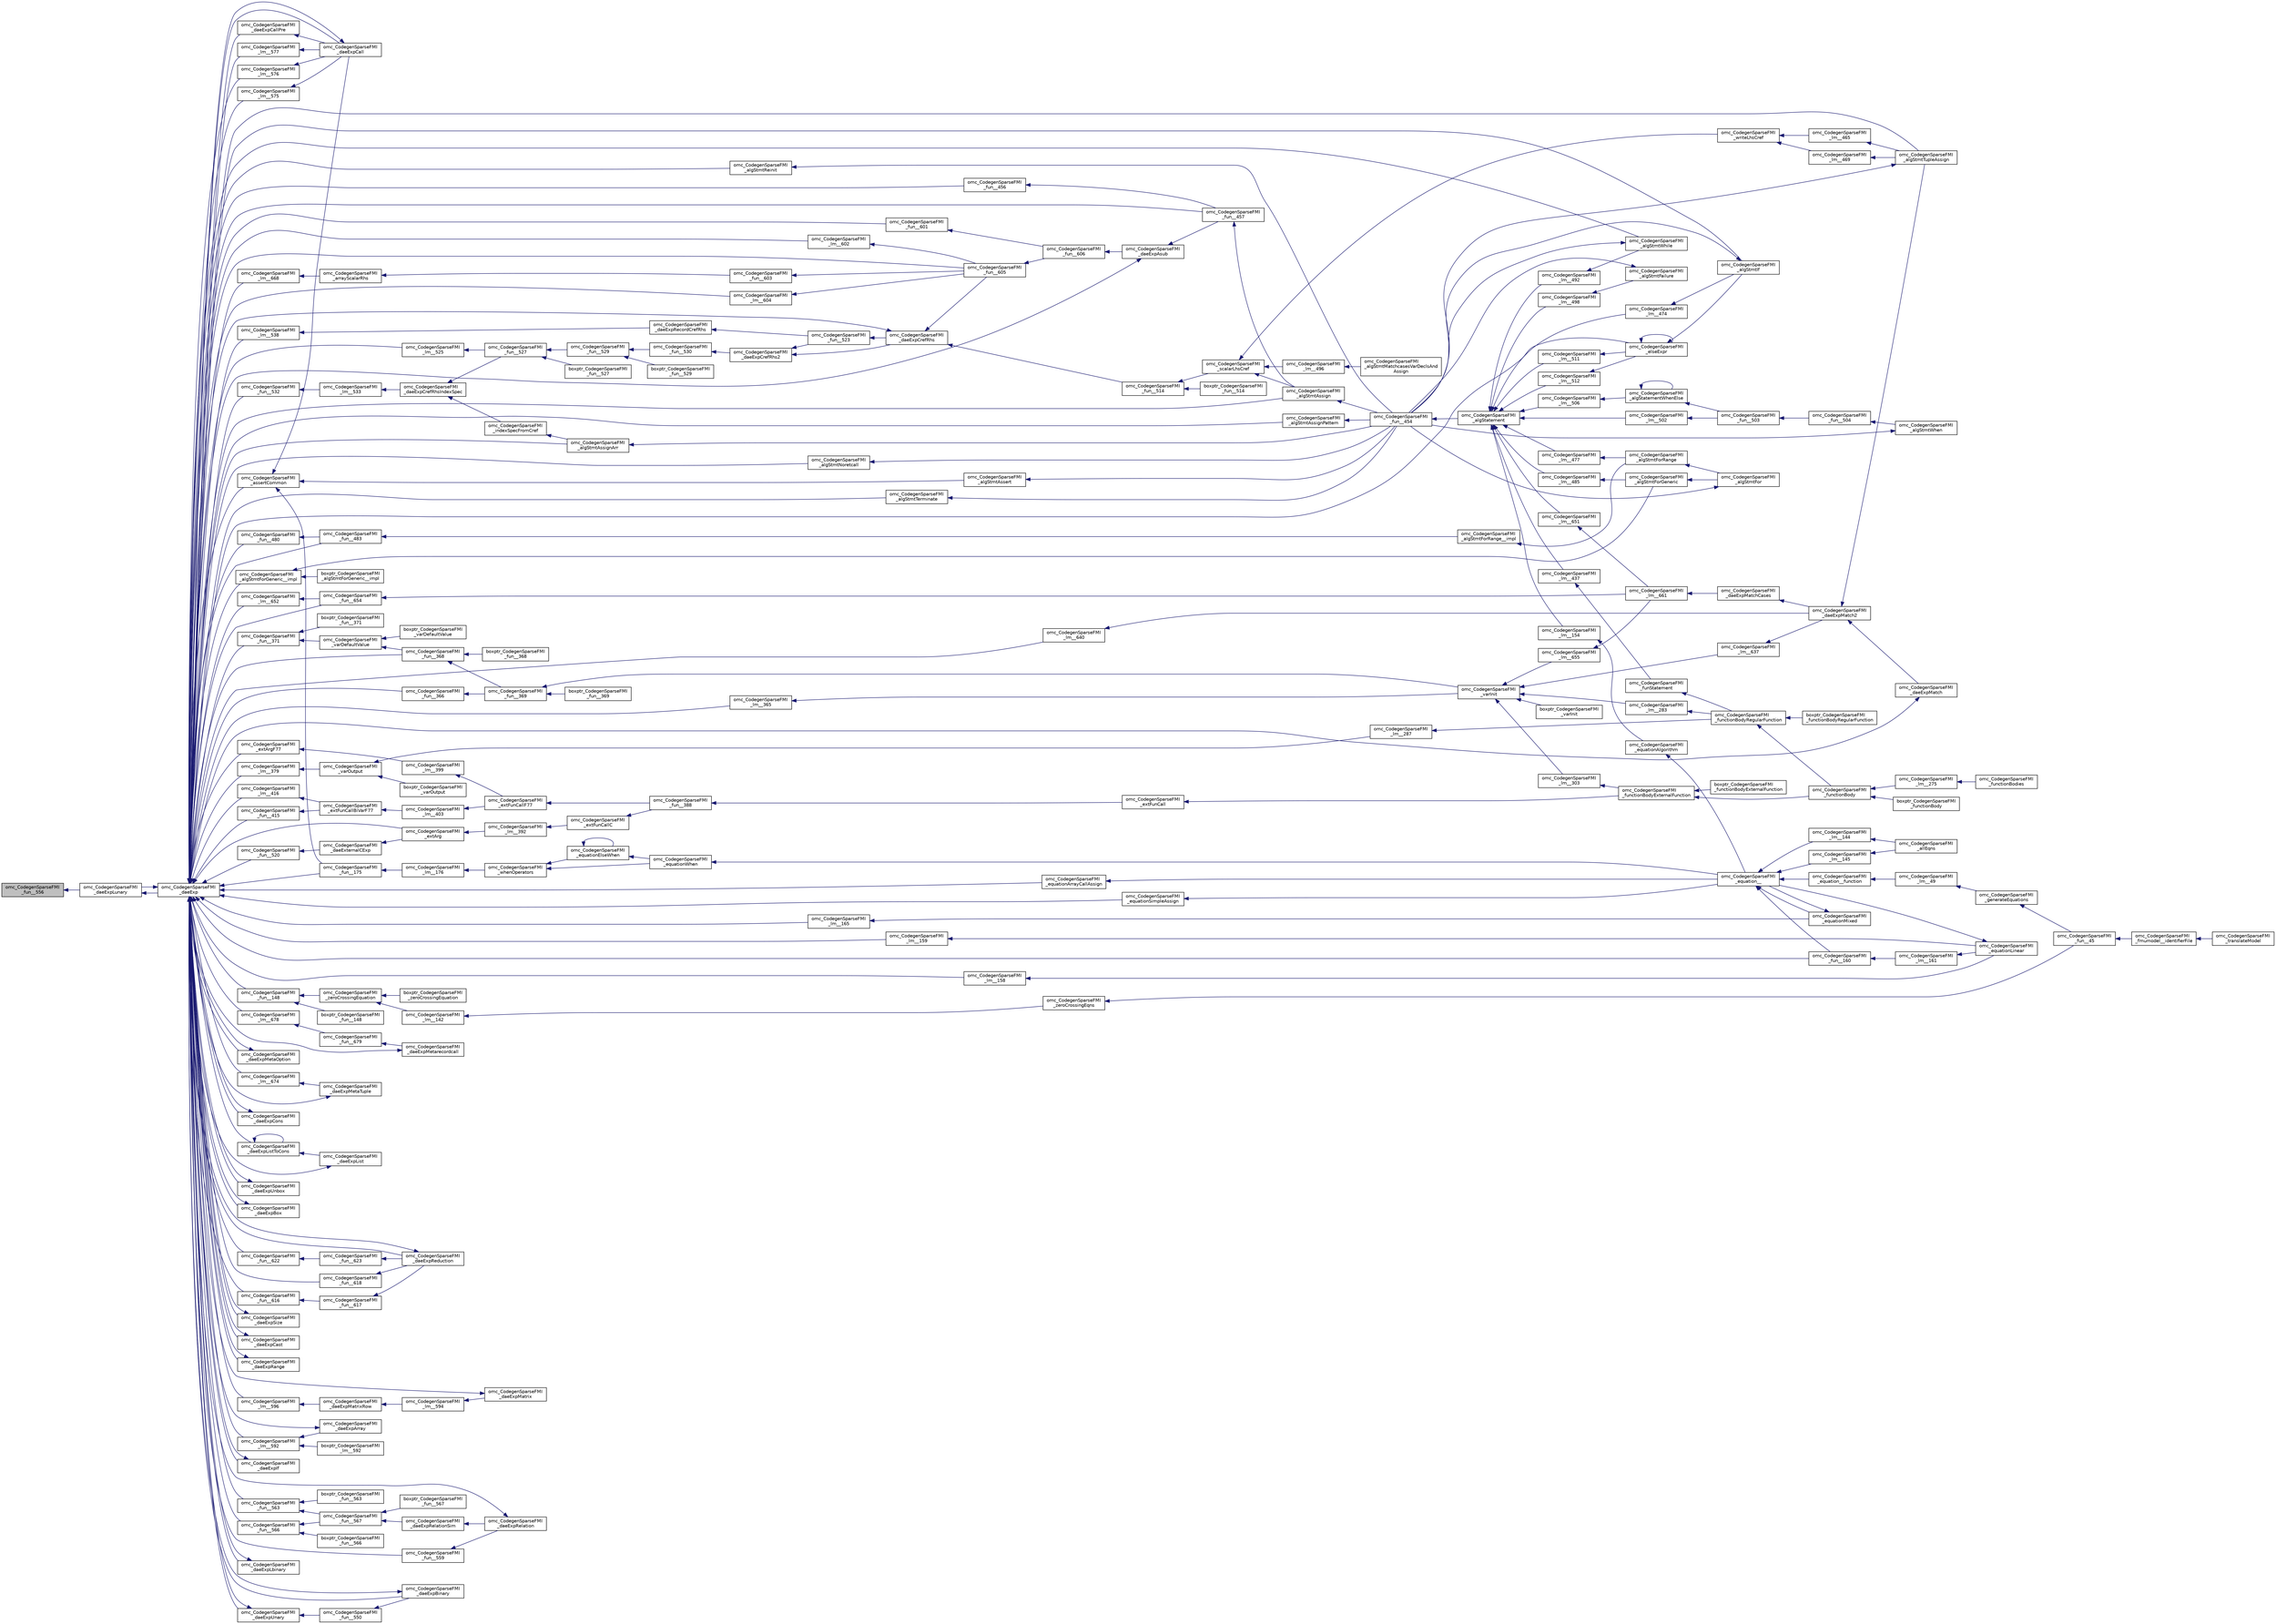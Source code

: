 digraph "omc_CodegenSparseFMI_fun__556"
{
  edge [fontname="Helvetica",fontsize="10",labelfontname="Helvetica",labelfontsize="10"];
  node [fontname="Helvetica",fontsize="10",shape=record];
  rankdir="LR";
  Node130752 [label="omc_CodegenSparseFMI\l_fun__556",height=0.2,width=0.4,color="black", fillcolor="grey75", style="filled", fontcolor="black"];
  Node130752 -> Node130753 [dir="back",color="midnightblue",fontsize="10",style="solid",fontname="Helvetica"];
  Node130753 [label="omc_CodegenSparseFMI\l_daeExpLunary",height=0.2,width=0.4,color="black", fillcolor="white", style="filled",URL="$da/d88/_codegen_sparse_f_m_i_8h.html#a2aa1a5d377bfb468965ccc50a6f50cb6"];
  Node130753 -> Node130754 [dir="back",color="midnightblue",fontsize="10",style="solid",fontname="Helvetica"];
  Node130754 [label="omc_CodegenSparseFMI\l_daeExp",height=0.2,width=0.4,color="black", fillcolor="white", style="filled",URL="$da/d88/_codegen_sparse_f_m_i_8h.html#ab26972f772620810838d527d8554f2ac"];
  Node130754 -> Node130755 [dir="back",color="midnightblue",fontsize="10",style="solid",fontname="Helvetica"];
  Node130755 [label="omc_CodegenSparseFMI\l_assertCommon",height=0.2,width=0.4,color="black", fillcolor="white", style="filled",URL="$da/d88/_codegen_sparse_f_m_i_8h.html#affff73cc747add47129bcbacc2d38f9a"];
  Node130755 -> Node130756 [dir="back",color="midnightblue",fontsize="10",style="solid",fontname="Helvetica"];
  Node130756 [label="omc_CodegenSparseFMI\l_daeExpCall",height=0.2,width=0.4,color="black", fillcolor="white", style="filled",URL="$da/d88/_codegen_sparse_f_m_i_8h.html#a48a7b37bcd95aafb972b82321fa96aac"];
  Node130756 -> Node130754 [dir="back",color="midnightblue",fontsize="10",style="solid",fontname="Helvetica"];
  Node130755 -> Node130757 [dir="back",color="midnightblue",fontsize="10",style="solid",fontname="Helvetica"];
  Node130757 [label="omc_CodegenSparseFMI\l_algStmtAssert",height=0.2,width=0.4,color="black", fillcolor="white", style="filled",URL="$da/d88/_codegen_sparse_f_m_i_8h.html#a6b429ec5152996a5f9279a3ddf6844b0"];
  Node130757 -> Node130758 [dir="back",color="midnightblue",fontsize="10",style="solid",fontname="Helvetica"];
  Node130758 [label="omc_CodegenSparseFMI\l_fun__454",height=0.2,width=0.4,color="black", fillcolor="white", style="filled",URL="$d1/d2e/_codegen_sparse_f_m_i_8c.html#a38506d8a286cdb1703e9653cec496244"];
  Node130758 -> Node130759 [dir="back",color="midnightblue",fontsize="10",style="solid",fontname="Helvetica"];
  Node130759 [label="omc_CodegenSparseFMI\l_algStatement",height=0.2,width=0.4,color="black", fillcolor="white", style="filled",URL="$da/d88/_codegen_sparse_f_m_i_8h.html#a5d1fbf810cfb458410c3f606dd4518d6"];
  Node130759 -> Node130760 [dir="back",color="midnightblue",fontsize="10",style="solid",fontname="Helvetica"];
  Node130760 [label="omc_CodegenSparseFMI\l_lm__651",height=0.2,width=0.4,color="black", fillcolor="white", style="filled",URL="$d1/d2e/_codegen_sparse_f_m_i_8c.html#a4601ee3bb7611f920e2f9c96c21fce8e"];
  Node130760 -> Node130761 [dir="back",color="midnightblue",fontsize="10",style="solid",fontname="Helvetica"];
  Node130761 [label="omc_CodegenSparseFMI\l_lm__661",height=0.2,width=0.4,color="black", fillcolor="white", style="filled",URL="$d1/d2e/_codegen_sparse_f_m_i_8c.html#af15d08c53a5b48667e16622e16e97ec5"];
  Node130761 -> Node130762 [dir="back",color="midnightblue",fontsize="10",style="solid",fontname="Helvetica"];
  Node130762 [label="omc_CodegenSparseFMI\l_daeExpMatchCases",height=0.2,width=0.4,color="black", fillcolor="white", style="filled",URL="$da/d88/_codegen_sparse_f_m_i_8h.html#a67c72be0aaa49a7a85509e1c5ab98b41"];
  Node130762 -> Node130763 [dir="back",color="midnightblue",fontsize="10",style="solid",fontname="Helvetica"];
  Node130763 [label="omc_CodegenSparseFMI\l_daeExpMatch2",height=0.2,width=0.4,color="black", fillcolor="white", style="filled",URL="$da/d88/_codegen_sparse_f_m_i_8h.html#a3d2d85eda4fc6adaf9f0a30a7a870128"];
  Node130763 -> Node130764 [dir="back",color="midnightblue",fontsize="10",style="solid",fontname="Helvetica"];
  Node130764 [label="omc_CodegenSparseFMI\l_daeExpMatch",height=0.2,width=0.4,color="black", fillcolor="white", style="filled",URL="$da/d88/_codegen_sparse_f_m_i_8h.html#a59ba01dc770311168227b0e3a87b1e1d"];
  Node130764 -> Node130754 [dir="back",color="midnightblue",fontsize="10",style="solid",fontname="Helvetica"];
  Node130763 -> Node130765 [dir="back",color="midnightblue",fontsize="10",style="solid",fontname="Helvetica"];
  Node130765 [label="omc_CodegenSparseFMI\l_algStmtTupleAssign",height=0.2,width=0.4,color="black", fillcolor="white", style="filled",URL="$da/d88/_codegen_sparse_f_m_i_8h.html#a97aeb17841cb7160e7635ac180b44c9c"];
  Node130765 -> Node130758 [dir="back",color="midnightblue",fontsize="10",style="solid",fontname="Helvetica"];
  Node130759 -> Node130766 [dir="back",color="midnightblue",fontsize="10",style="solid",fontname="Helvetica"];
  Node130766 [label="omc_CodegenSparseFMI\l_lm__512",height=0.2,width=0.4,color="black", fillcolor="white", style="filled",URL="$d1/d2e/_codegen_sparse_f_m_i_8c.html#af95888dfe83bb5057d8fd4311bb02812"];
  Node130766 -> Node130767 [dir="back",color="midnightblue",fontsize="10",style="solid",fontname="Helvetica"];
  Node130767 [label="omc_CodegenSparseFMI\l_elseExpr",height=0.2,width=0.4,color="black", fillcolor="white", style="filled",URL="$da/d88/_codegen_sparse_f_m_i_8h.html#ae02994b817886c3b7f562e9552fec536"];
  Node130767 -> Node130767 [dir="back",color="midnightblue",fontsize="10",style="solid",fontname="Helvetica"];
  Node130767 -> Node130768 [dir="back",color="midnightblue",fontsize="10",style="solid",fontname="Helvetica"];
  Node130768 [label="omc_CodegenSparseFMI\l_algStmtIf",height=0.2,width=0.4,color="black", fillcolor="white", style="filled",URL="$da/d88/_codegen_sparse_f_m_i_8h.html#aa72b2ef57d1e5ee8a926acad88bf499d"];
  Node130768 -> Node130758 [dir="back",color="midnightblue",fontsize="10",style="solid",fontname="Helvetica"];
  Node130759 -> Node130769 [dir="back",color="midnightblue",fontsize="10",style="solid",fontname="Helvetica"];
  Node130769 [label="omc_CodegenSparseFMI\l_lm__511",height=0.2,width=0.4,color="black", fillcolor="white", style="filled",URL="$d1/d2e/_codegen_sparse_f_m_i_8c.html#ab0773a7f193a1fc208023bda15bcd13e"];
  Node130769 -> Node130767 [dir="back",color="midnightblue",fontsize="10",style="solid",fontname="Helvetica"];
  Node130759 -> Node130770 [dir="back",color="midnightblue",fontsize="10",style="solid",fontname="Helvetica"];
  Node130770 [label="omc_CodegenSparseFMI\l_lm__506",height=0.2,width=0.4,color="black", fillcolor="white", style="filled",URL="$d1/d2e/_codegen_sparse_f_m_i_8c.html#ab9c484cbc52677b6df8e8fb6df621cc0"];
  Node130770 -> Node130771 [dir="back",color="midnightblue",fontsize="10",style="solid",fontname="Helvetica"];
  Node130771 [label="omc_CodegenSparseFMI\l_algStatementWhenElse",height=0.2,width=0.4,color="black", fillcolor="white", style="filled",URL="$da/d88/_codegen_sparse_f_m_i_8h.html#a55c70c95b005ab4e4a668af539875303"];
  Node130771 -> Node130771 [dir="back",color="midnightblue",fontsize="10",style="solid",fontname="Helvetica"];
  Node130771 -> Node130772 [dir="back",color="midnightblue",fontsize="10",style="solid",fontname="Helvetica"];
  Node130772 [label="omc_CodegenSparseFMI\l_fun__503",height=0.2,width=0.4,color="black", fillcolor="white", style="filled",URL="$d1/d2e/_codegen_sparse_f_m_i_8c.html#a2f60622244298e4d41f2a4f51d7b6875"];
  Node130772 -> Node130773 [dir="back",color="midnightblue",fontsize="10",style="solid",fontname="Helvetica"];
  Node130773 [label="omc_CodegenSparseFMI\l_fun__504",height=0.2,width=0.4,color="black", fillcolor="white", style="filled",URL="$d1/d2e/_codegen_sparse_f_m_i_8c.html#a34c708458b1cf12fb6f5f8b4d739cfd1"];
  Node130773 -> Node130774 [dir="back",color="midnightblue",fontsize="10",style="solid",fontname="Helvetica"];
  Node130774 [label="omc_CodegenSparseFMI\l_algStmtWhen",height=0.2,width=0.4,color="black", fillcolor="white", style="filled",URL="$da/d88/_codegen_sparse_f_m_i_8h.html#a1045cff030f158d7beb1890107038b8d"];
  Node130774 -> Node130758 [dir="back",color="midnightblue",fontsize="10",style="solid",fontname="Helvetica"];
  Node130759 -> Node130775 [dir="back",color="midnightblue",fontsize="10",style="solid",fontname="Helvetica"];
  Node130775 [label="omc_CodegenSparseFMI\l_lm__502",height=0.2,width=0.4,color="black", fillcolor="white", style="filled",URL="$d1/d2e/_codegen_sparse_f_m_i_8c.html#a7b108abc44b96cb6c9ed48e243a90fad"];
  Node130775 -> Node130772 [dir="back",color="midnightblue",fontsize="10",style="solid",fontname="Helvetica"];
  Node130759 -> Node130776 [dir="back",color="midnightblue",fontsize="10",style="solid",fontname="Helvetica"];
  Node130776 [label="omc_CodegenSparseFMI\l_lm__498",height=0.2,width=0.4,color="black", fillcolor="white", style="filled",URL="$d1/d2e/_codegen_sparse_f_m_i_8c.html#a9a587324a76d2a404951bc9b392ed5cb"];
  Node130776 -> Node130777 [dir="back",color="midnightblue",fontsize="10",style="solid",fontname="Helvetica"];
  Node130777 [label="omc_CodegenSparseFMI\l_algStmtFailure",height=0.2,width=0.4,color="black", fillcolor="white", style="filled",URL="$da/d88/_codegen_sparse_f_m_i_8h.html#ad11b2d0a665f24fbe809721a52d58392"];
  Node130777 -> Node130758 [dir="back",color="midnightblue",fontsize="10",style="solid",fontname="Helvetica"];
  Node130759 -> Node130778 [dir="back",color="midnightblue",fontsize="10",style="solid",fontname="Helvetica"];
  Node130778 [label="omc_CodegenSparseFMI\l_lm__492",height=0.2,width=0.4,color="black", fillcolor="white", style="filled",URL="$d1/d2e/_codegen_sparse_f_m_i_8c.html#a72ef5dd5785e8cfbae898a4957299174"];
  Node130778 -> Node130779 [dir="back",color="midnightblue",fontsize="10",style="solid",fontname="Helvetica"];
  Node130779 [label="omc_CodegenSparseFMI\l_algStmtWhile",height=0.2,width=0.4,color="black", fillcolor="white", style="filled",URL="$da/d88/_codegen_sparse_f_m_i_8h.html#a737e817657aa616db460e3a97c2e3107"];
  Node130779 -> Node130758 [dir="back",color="midnightblue",fontsize="10",style="solid",fontname="Helvetica"];
  Node130759 -> Node130780 [dir="back",color="midnightblue",fontsize="10",style="solid",fontname="Helvetica"];
  Node130780 [label="omc_CodegenSparseFMI\l_lm__485",height=0.2,width=0.4,color="black", fillcolor="white", style="filled",URL="$d1/d2e/_codegen_sparse_f_m_i_8c.html#aaee69379b676eacca1ab73ffa0291eea"];
  Node130780 -> Node130781 [dir="back",color="midnightblue",fontsize="10",style="solid",fontname="Helvetica"];
  Node130781 [label="omc_CodegenSparseFMI\l_algStmtForGeneric",height=0.2,width=0.4,color="black", fillcolor="white", style="filled",URL="$da/d88/_codegen_sparse_f_m_i_8h.html#a15ee44d2afe47cb6295a4d916b0ca7a1"];
  Node130781 -> Node130782 [dir="back",color="midnightblue",fontsize="10",style="solid",fontname="Helvetica"];
  Node130782 [label="omc_CodegenSparseFMI\l_algStmtFor",height=0.2,width=0.4,color="black", fillcolor="white", style="filled",URL="$da/d88/_codegen_sparse_f_m_i_8h.html#a4a85a211bdd342c5634f687ac8530821"];
  Node130782 -> Node130758 [dir="back",color="midnightblue",fontsize="10",style="solid",fontname="Helvetica"];
  Node130759 -> Node130783 [dir="back",color="midnightblue",fontsize="10",style="solid",fontname="Helvetica"];
  Node130783 [label="omc_CodegenSparseFMI\l_lm__477",height=0.2,width=0.4,color="black", fillcolor="white", style="filled",URL="$d1/d2e/_codegen_sparse_f_m_i_8c.html#a2f9a22c9a97ca26efa4457a52c8310c9"];
  Node130783 -> Node130784 [dir="back",color="midnightblue",fontsize="10",style="solid",fontname="Helvetica"];
  Node130784 [label="omc_CodegenSparseFMI\l_algStmtForRange",height=0.2,width=0.4,color="black", fillcolor="white", style="filled",URL="$da/d88/_codegen_sparse_f_m_i_8h.html#aec1da676936e15ede37d5d7df69bd5d3"];
  Node130784 -> Node130782 [dir="back",color="midnightblue",fontsize="10",style="solid",fontname="Helvetica"];
  Node130759 -> Node130785 [dir="back",color="midnightblue",fontsize="10",style="solid",fontname="Helvetica"];
  Node130785 [label="omc_CodegenSparseFMI\l_lm__474",height=0.2,width=0.4,color="black", fillcolor="white", style="filled",URL="$d1/d2e/_codegen_sparse_f_m_i_8c.html#a39706f1a079b0966689768a75ddc77b3"];
  Node130785 -> Node130768 [dir="back",color="midnightblue",fontsize="10",style="solid",fontname="Helvetica"];
  Node130759 -> Node130786 [dir="back",color="midnightblue",fontsize="10",style="solid",fontname="Helvetica"];
  Node130786 [label="omc_CodegenSparseFMI\l_lm__437",height=0.2,width=0.4,color="black", fillcolor="white", style="filled",URL="$d1/d2e/_codegen_sparse_f_m_i_8c.html#a1bcb8bb8090787c8cfad3cc233eb2cbb"];
  Node130786 -> Node130787 [dir="back",color="midnightblue",fontsize="10",style="solid",fontname="Helvetica"];
  Node130787 [label="omc_CodegenSparseFMI\l_funStatement",height=0.2,width=0.4,color="black", fillcolor="white", style="filled",URL="$da/d88/_codegen_sparse_f_m_i_8h.html#a6011fbd6700693d91a736f67f7cd333a"];
  Node130787 -> Node130788 [dir="back",color="midnightblue",fontsize="10",style="solid",fontname="Helvetica"];
  Node130788 [label="omc_CodegenSparseFMI\l_functionBodyRegularFunction",height=0.2,width=0.4,color="black", fillcolor="white", style="filled",URL="$da/d88/_codegen_sparse_f_m_i_8h.html#a35f588d60d8560ad7c541738fc9bc5d0"];
  Node130788 -> Node130789 [dir="back",color="midnightblue",fontsize="10",style="solid",fontname="Helvetica"];
  Node130789 [label="boxptr_CodegenSparseFMI\l_functionBodyRegularFunction",height=0.2,width=0.4,color="black", fillcolor="white", style="filled",URL="$da/d88/_codegen_sparse_f_m_i_8h.html#ad0cd59d6ca1bf8ab02b015f235daadf1"];
  Node130788 -> Node130790 [dir="back",color="midnightblue",fontsize="10",style="solid",fontname="Helvetica"];
  Node130790 [label="omc_CodegenSparseFMI\l_functionBody",height=0.2,width=0.4,color="black", fillcolor="white", style="filled",URL="$da/d88/_codegen_sparse_f_m_i_8h.html#a8326dd08d50f77b343a0b1e9fdee90d6"];
  Node130790 -> Node130791 [dir="back",color="midnightblue",fontsize="10",style="solid",fontname="Helvetica"];
  Node130791 [label="boxptr_CodegenSparseFMI\l_functionBody",height=0.2,width=0.4,color="black", fillcolor="white", style="filled",URL="$da/d88/_codegen_sparse_f_m_i_8h.html#a1450c37977ff46f0a318f1740d46b3a2"];
  Node130790 -> Node130792 [dir="back",color="midnightblue",fontsize="10",style="solid",fontname="Helvetica"];
  Node130792 [label="omc_CodegenSparseFMI\l_lm__275",height=0.2,width=0.4,color="black", fillcolor="white", style="filled",URL="$d1/d2e/_codegen_sparse_f_m_i_8c.html#afa6f1fb10983410b266344362bafabb7"];
  Node130792 -> Node130793 [dir="back",color="midnightblue",fontsize="10",style="solid",fontname="Helvetica"];
  Node130793 [label="omc_CodegenSparseFMI\l_functionBodies",height=0.2,width=0.4,color="black", fillcolor="white", style="filled",URL="$da/d88/_codegen_sparse_f_m_i_8h.html#ad5d463f801d993e3be31d7c8963771af"];
  Node130759 -> Node130794 [dir="back",color="midnightblue",fontsize="10",style="solid",fontname="Helvetica"];
  Node130794 [label="omc_CodegenSparseFMI\l_lm__154",height=0.2,width=0.4,color="black", fillcolor="white", style="filled",URL="$d1/d2e/_codegen_sparse_f_m_i_8c.html#a1572fc969206bf7560bccaad1883519a"];
  Node130794 -> Node130795 [dir="back",color="midnightblue",fontsize="10",style="solid",fontname="Helvetica"];
  Node130795 [label="omc_CodegenSparseFMI\l_equationAlgorithm",height=0.2,width=0.4,color="black", fillcolor="white", style="filled",URL="$da/d88/_codegen_sparse_f_m_i_8h.html#adc1144a1e01b13d32f1cd272edef769f"];
  Node130795 -> Node130796 [dir="back",color="midnightblue",fontsize="10",style="solid",fontname="Helvetica"];
  Node130796 [label="omc_CodegenSparseFMI\l_equation__",height=0.2,width=0.4,color="black", fillcolor="white", style="filled",URL="$da/d88/_codegen_sparse_f_m_i_8h.html#a99f4c0cb745d02faf3615bcda104a18a"];
  Node130796 -> Node130797 [dir="back",color="midnightblue",fontsize="10",style="solid",fontname="Helvetica"];
  Node130797 [label="omc_CodegenSparseFMI\l_equationMixed",height=0.2,width=0.4,color="black", fillcolor="white", style="filled",URL="$da/d88/_codegen_sparse_f_m_i_8h.html#ac29f9768bd0d77a3e1e85ee8d33113f2"];
  Node130797 -> Node130796 [dir="back",color="midnightblue",fontsize="10",style="solid",fontname="Helvetica"];
  Node130796 -> Node130798 [dir="back",color="midnightblue",fontsize="10",style="solid",fontname="Helvetica"];
  Node130798 [label="omc_CodegenSparseFMI\l_fun__160",height=0.2,width=0.4,color="black", fillcolor="white", style="filled",URL="$d1/d2e/_codegen_sparse_f_m_i_8c.html#ae706b7e1daac9ecce083bb0f153c4537"];
  Node130798 -> Node130799 [dir="back",color="midnightblue",fontsize="10",style="solid",fontname="Helvetica"];
  Node130799 [label="omc_CodegenSparseFMI\l_lm__161",height=0.2,width=0.4,color="black", fillcolor="white", style="filled",URL="$d1/d2e/_codegen_sparse_f_m_i_8c.html#afef10b15667b5fa348e2e5474100a059"];
  Node130799 -> Node130800 [dir="back",color="midnightblue",fontsize="10",style="solid",fontname="Helvetica"];
  Node130800 [label="omc_CodegenSparseFMI\l_equationLinear",height=0.2,width=0.4,color="black", fillcolor="white", style="filled",URL="$da/d88/_codegen_sparse_f_m_i_8h.html#ae8ae758cee8e51f80c69f273ea2dead4"];
  Node130800 -> Node130796 [dir="back",color="midnightblue",fontsize="10",style="solid",fontname="Helvetica"];
  Node130796 -> Node130801 [dir="back",color="midnightblue",fontsize="10",style="solid",fontname="Helvetica"];
  Node130801 [label="omc_CodegenSparseFMI\l_lm__145",height=0.2,width=0.4,color="black", fillcolor="white", style="filled",URL="$d1/d2e/_codegen_sparse_f_m_i_8c.html#a482b9fe4a2cf1170ba37c04cbeeba56b"];
  Node130801 -> Node130802 [dir="back",color="midnightblue",fontsize="10",style="solid",fontname="Helvetica"];
  Node130802 [label="omc_CodegenSparseFMI\l_allEqns",height=0.2,width=0.4,color="black", fillcolor="white", style="filled",URL="$da/d88/_codegen_sparse_f_m_i_8h.html#a94fa0652e8d98e8869394cc988af391b"];
  Node130796 -> Node130803 [dir="back",color="midnightblue",fontsize="10",style="solid",fontname="Helvetica"];
  Node130803 [label="omc_CodegenSparseFMI\l_lm__144",height=0.2,width=0.4,color="black", fillcolor="white", style="filled",URL="$d1/d2e/_codegen_sparse_f_m_i_8c.html#a53bc84287c3730b73c523380ca378dcf"];
  Node130803 -> Node130802 [dir="back",color="midnightblue",fontsize="10",style="solid",fontname="Helvetica"];
  Node130796 -> Node130804 [dir="back",color="midnightblue",fontsize="10",style="solid",fontname="Helvetica"];
  Node130804 [label="omc_CodegenSparseFMI\l_equation__function",height=0.2,width=0.4,color="black", fillcolor="white", style="filled",URL="$da/d88/_codegen_sparse_f_m_i_8h.html#a3b6d78478d2920ade27380933feef664"];
  Node130804 -> Node130805 [dir="back",color="midnightblue",fontsize="10",style="solid",fontname="Helvetica"];
  Node130805 [label="omc_CodegenSparseFMI\l_lm__49",height=0.2,width=0.4,color="black", fillcolor="white", style="filled",URL="$d1/d2e/_codegen_sparse_f_m_i_8c.html#afd950130e5951ce5d9b078504b8e5445"];
  Node130805 -> Node130806 [dir="back",color="midnightblue",fontsize="10",style="solid",fontname="Helvetica"];
  Node130806 [label="omc_CodegenSparseFMI\l_generateEquations",height=0.2,width=0.4,color="black", fillcolor="white", style="filled",URL="$da/d88/_codegen_sparse_f_m_i_8h.html#a944e50c37aa93fa6e9c540a7d9a7f671"];
  Node130806 -> Node130807 [dir="back",color="midnightblue",fontsize="10",style="solid",fontname="Helvetica"];
  Node130807 [label="omc_CodegenSparseFMI\l_fun__45",height=0.2,width=0.4,color="black", fillcolor="white", style="filled",URL="$d1/d2e/_codegen_sparse_f_m_i_8c.html#a33c397eee4567dbaf5269d88f9ea50f2"];
  Node130807 -> Node130808 [dir="back",color="midnightblue",fontsize="10",style="solid",fontname="Helvetica"];
  Node130808 [label="omc_CodegenSparseFMI\l_fmumodel__identifierFile",height=0.2,width=0.4,color="black", fillcolor="white", style="filled",URL="$da/d88/_codegen_sparse_f_m_i_8h.html#a0d704247081fbb1f268bdd5ae5d7f3f3"];
  Node130808 -> Node130809 [dir="back",color="midnightblue",fontsize="10",style="solid",fontname="Helvetica"];
  Node130809 [label="omc_CodegenSparseFMI\l_translateModel",height=0.2,width=0.4,color="black", fillcolor="white", style="filled",URL="$da/d88/_codegen_sparse_f_m_i_8h.html#a6e115544fcae7968ab9fa00a0ea17b1d"];
  Node130755 -> Node130810 [dir="back",color="midnightblue",fontsize="10",style="solid",fontname="Helvetica"];
  Node130810 [label="omc_CodegenSparseFMI\l_fun__175",height=0.2,width=0.4,color="black", fillcolor="white", style="filled",URL="$d1/d2e/_codegen_sparse_f_m_i_8c.html#ae71d3dbce84027f4da25d630128e9f06"];
  Node130810 -> Node130811 [dir="back",color="midnightblue",fontsize="10",style="solid",fontname="Helvetica"];
  Node130811 [label="omc_CodegenSparseFMI\l_lm__176",height=0.2,width=0.4,color="black", fillcolor="white", style="filled",URL="$d1/d2e/_codegen_sparse_f_m_i_8c.html#a3aab67e796da3718ac21ae4e0b10522b"];
  Node130811 -> Node130812 [dir="back",color="midnightblue",fontsize="10",style="solid",fontname="Helvetica"];
  Node130812 [label="omc_CodegenSparseFMI\l_whenOperators",height=0.2,width=0.4,color="black", fillcolor="white", style="filled",URL="$da/d88/_codegen_sparse_f_m_i_8h.html#aaa56a6cbe937c9e43604fbefcddc43d4"];
  Node130812 -> Node130813 [dir="back",color="midnightblue",fontsize="10",style="solid",fontname="Helvetica"];
  Node130813 [label="omc_CodegenSparseFMI\l_equationElseWhen",height=0.2,width=0.4,color="black", fillcolor="white", style="filled",URL="$da/d88/_codegen_sparse_f_m_i_8h.html#a9252f94be6a8d4db5d542a2a30867d21"];
  Node130813 -> Node130813 [dir="back",color="midnightblue",fontsize="10",style="solid",fontname="Helvetica"];
  Node130813 -> Node130814 [dir="back",color="midnightblue",fontsize="10",style="solid",fontname="Helvetica"];
  Node130814 [label="omc_CodegenSparseFMI\l_equationWhen",height=0.2,width=0.4,color="black", fillcolor="white", style="filled",URL="$da/d88/_codegen_sparse_f_m_i_8h.html#a182b50d619540de019adbeb9053f85d2"];
  Node130814 -> Node130796 [dir="back",color="midnightblue",fontsize="10",style="solid",fontname="Helvetica"];
  Node130812 -> Node130814 [dir="back",color="midnightblue",fontsize="10",style="solid",fontname="Helvetica"];
  Node130754 -> Node130815 [dir="back",color="midnightblue",fontsize="10",style="solid",fontname="Helvetica"];
  Node130815 [label="omc_CodegenSparseFMI\l_algStmtAssignPattern",height=0.2,width=0.4,color="black", fillcolor="white", style="filled",URL="$da/d88/_codegen_sparse_f_m_i_8h.html#aa769cf6a279946c8484ba60efafa1bc7"];
  Node130815 -> Node130758 [dir="back",color="midnightblue",fontsize="10",style="solid",fontname="Helvetica"];
  Node130754 -> Node130816 [dir="back",color="midnightblue",fontsize="10",style="solid",fontname="Helvetica"];
  Node130816 [label="omc_CodegenSparseFMI\l_lm__678",height=0.2,width=0.4,color="black", fillcolor="white", style="filled",URL="$d1/d2e/_codegen_sparse_f_m_i_8c.html#a128c47290974b3ffbcea043e82979943"];
  Node130816 -> Node130817 [dir="back",color="midnightblue",fontsize="10",style="solid",fontname="Helvetica"];
  Node130817 [label="omc_CodegenSparseFMI\l_fun__679",height=0.2,width=0.4,color="black", fillcolor="white", style="filled",URL="$d1/d2e/_codegen_sparse_f_m_i_8c.html#a2365ba198f39b872daa06cc5d23c6252"];
  Node130817 -> Node130818 [dir="back",color="midnightblue",fontsize="10",style="solid",fontname="Helvetica"];
  Node130818 [label="omc_CodegenSparseFMI\l_daeExpMetarecordcall",height=0.2,width=0.4,color="black", fillcolor="white", style="filled",URL="$da/d88/_codegen_sparse_f_m_i_8h.html#af4d3cdaeb7380d8a65146e12030c5c0e"];
  Node130818 -> Node130754 [dir="back",color="midnightblue",fontsize="10",style="solid",fontname="Helvetica"];
  Node130754 -> Node130819 [dir="back",color="midnightblue",fontsize="10",style="solid",fontname="Helvetica"];
  Node130819 [label="omc_CodegenSparseFMI\l_daeExpMetaOption",height=0.2,width=0.4,color="black", fillcolor="white", style="filled",URL="$da/d88/_codegen_sparse_f_m_i_8h.html#ae536b39241762561555271004c37440e"];
  Node130819 -> Node130754 [dir="back",color="midnightblue",fontsize="10",style="solid",fontname="Helvetica"];
  Node130754 -> Node130820 [dir="back",color="midnightblue",fontsize="10",style="solid",fontname="Helvetica"];
  Node130820 [label="omc_CodegenSparseFMI\l_lm__674",height=0.2,width=0.4,color="black", fillcolor="white", style="filled",URL="$d1/d2e/_codegen_sparse_f_m_i_8c.html#ad52f1b672015908228e495a9b9ff40ca"];
  Node130820 -> Node130821 [dir="back",color="midnightblue",fontsize="10",style="solid",fontname="Helvetica"];
  Node130821 [label="omc_CodegenSparseFMI\l_daeExpMetaTuple",height=0.2,width=0.4,color="black", fillcolor="white", style="filled",URL="$da/d88/_codegen_sparse_f_m_i_8h.html#a37dab4d4c7bc7fd838505c060a8b9049"];
  Node130821 -> Node130754 [dir="back",color="midnightblue",fontsize="10",style="solid",fontname="Helvetica"];
  Node130754 -> Node130822 [dir="back",color="midnightblue",fontsize="10",style="solid",fontname="Helvetica"];
  Node130822 [label="omc_CodegenSparseFMI\l_daeExpCons",height=0.2,width=0.4,color="black", fillcolor="white", style="filled",URL="$da/d88/_codegen_sparse_f_m_i_8h.html#ab881b9f7dbddb69fe91bb74c9c5c54c1"];
  Node130822 -> Node130754 [dir="back",color="midnightblue",fontsize="10",style="solid",fontname="Helvetica"];
  Node130754 -> Node130823 [dir="back",color="midnightblue",fontsize="10",style="solid",fontname="Helvetica"];
  Node130823 [label="omc_CodegenSparseFMI\l_daeExpListToCons",height=0.2,width=0.4,color="black", fillcolor="white", style="filled",URL="$da/d88/_codegen_sparse_f_m_i_8h.html#a1d1ae6cb82e69292e58b8c65e002ea55"];
  Node130823 -> Node130823 [dir="back",color="midnightblue",fontsize="10",style="solid",fontname="Helvetica"];
  Node130823 -> Node130824 [dir="back",color="midnightblue",fontsize="10",style="solid",fontname="Helvetica"];
  Node130824 [label="omc_CodegenSparseFMI\l_daeExpList",height=0.2,width=0.4,color="black", fillcolor="white", style="filled",URL="$da/d88/_codegen_sparse_f_m_i_8h.html#a2f666b582c610d5c8b23988ecba9664b"];
  Node130824 -> Node130754 [dir="back",color="midnightblue",fontsize="10",style="solid",fontname="Helvetica"];
  Node130754 -> Node130825 [dir="back",color="midnightblue",fontsize="10",style="solid",fontname="Helvetica"];
  Node130825 [label="omc_CodegenSparseFMI\l_lm__668",height=0.2,width=0.4,color="black", fillcolor="white", style="filled",URL="$d1/d2e/_codegen_sparse_f_m_i_8c.html#a76351725b41da0af498aadf54b92c275"];
  Node130825 -> Node130826 [dir="back",color="midnightblue",fontsize="10",style="solid",fontname="Helvetica"];
  Node130826 [label="omc_CodegenSparseFMI\l_arrayScalarRhs",height=0.2,width=0.4,color="black", fillcolor="white", style="filled",URL="$da/d88/_codegen_sparse_f_m_i_8h.html#ab4de96fd8fb5647ef325ca122a4753f3"];
  Node130826 -> Node130827 [dir="back",color="midnightblue",fontsize="10",style="solid",fontname="Helvetica"];
  Node130827 [label="omc_CodegenSparseFMI\l_fun__603",height=0.2,width=0.4,color="black", fillcolor="white", style="filled",URL="$d1/d2e/_codegen_sparse_f_m_i_8c.html#adbd2857da6df0e479b3bd77c5b7a8f7d"];
  Node130827 -> Node130828 [dir="back",color="midnightblue",fontsize="10",style="solid",fontname="Helvetica"];
  Node130828 [label="omc_CodegenSparseFMI\l_fun__605",height=0.2,width=0.4,color="black", fillcolor="white", style="filled",URL="$d1/d2e/_codegen_sparse_f_m_i_8c.html#a9bd0f333ed74be93d8bd6468cde56736"];
  Node130828 -> Node130829 [dir="back",color="midnightblue",fontsize="10",style="solid",fontname="Helvetica"];
  Node130829 [label="omc_CodegenSparseFMI\l_fun__606",height=0.2,width=0.4,color="black", fillcolor="white", style="filled",URL="$d1/d2e/_codegen_sparse_f_m_i_8c.html#a57e7ee8cc6cf0e5de142a92a92caf6d0"];
  Node130829 -> Node130830 [dir="back",color="midnightblue",fontsize="10",style="solid",fontname="Helvetica"];
  Node130830 [label="omc_CodegenSparseFMI\l_daeExpAsub",height=0.2,width=0.4,color="black", fillcolor="white", style="filled",URL="$da/d88/_codegen_sparse_f_m_i_8h.html#ab042430b0f630bd548c9122206a41a76"];
  Node130830 -> Node130754 [dir="back",color="midnightblue",fontsize="10",style="solid",fontname="Helvetica"];
  Node130830 -> Node130831 [dir="back",color="midnightblue",fontsize="10",style="solid",fontname="Helvetica"];
  Node130831 [label="omc_CodegenSparseFMI\l_fun__457",height=0.2,width=0.4,color="black", fillcolor="white", style="filled",URL="$d1/d2e/_codegen_sparse_f_m_i_8c.html#a9a66843f2c8f85ed8a0e89829eadf41b"];
  Node130831 -> Node130832 [dir="back",color="midnightblue",fontsize="10",style="solid",fontname="Helvetica"];
  Node130832 [label="omc_CodegenSparseFMI\l_algStmtAssign",height=0.2,width=0.4,color="black", fillcolor="white", style="filled",URL="$da/d88/_codegen_sparse_f_m_i_8h.html#a1c3cbb22c2453d6b93e5a19e87126639"];
  Node130832 -> Node130758 [dir="back",color="midnightblue",fontsize="10",style="solid",fontname="Helvetica"];
  Node130754 -> Node130833 [dir="back",color="midnightblue",fontsize="10",style="solid",fontname="Helvetica"];
  Node130833 [label="omc_CodegenSparseFMI\l_daeExpUnbox",height=0.2,width=0.4,color="black", fillcolor="white", style="filled",URL="$da/d88/_codegen_sparse_f_m_i_8h.html#ad8a93ec5bfec6454d268e95a82bf96b8"];
  Node130833 -> Node130754 [dir="back",color="midnightblue",fontsize="10",style="solid",fontname="Helvetica"];
  Node130754 -> Node130834 [dir="back",color="midnightblue",fontsize="10",style="solid",fontname="Helvetica"];
  Node130834 [label="omc_CodegenSparseFMI\l_daeExpBox",height=0.2,width=0.4,color="black", fillcolor="white", style="filled",URL="$da/d88/_codegen_sparse_f_m_i_8h.html#a39dc1615a535b01d20db9b87fc607d3c"];
  Node130834 -> Node130754 [dir="back",color="midnightblue",fontsize="10",style="solid",fontname="Helvetica"];
  Node130754 -> Node130835 [dir="back",color="midnightblue",fontsize="10",style="solid",fontname="Helvetica"];
  Node130835 [label="omc_CodegenSparseFMI\l_fun__654",height=0.2,width=0.4,color="black", fillcolor="white", style="filled",URL="$d1/d2e/_codegen_sparse_f_m_i_8c.html#a779418d021f2bf6e5e05257271d6512f"];
  Node130835 -> Node130761 [dir="back",color="midnightblue",fontsize="10",style="solid",fontname="Helvetica"];
  Node130754 -> Node130836 [dir="back",color="midnightblue",fontsize="10",style="solid",fontname="Helvetica"];
  Node130836 [label="omc_CodegenSparseFMI\l_lm__652",height=0.2,width=0.4,color="black", fillcolor="white", style="filled",URL="$d1/d2e/_codegen_sparse_f_m_i_8c.html#afb77daba20dc13d99f8916228d277ad2"];
  Node130836 -> Node130835 [dir="back",color="midnightblue",fontsize="10",style="solid",fontname="Helvetica"];
  Node130754 -> Node130837 [dir="back",color="midnightblue",fontsize="10",style="solid",fontname="Helvetica"];
  Node130837 [label="omc_CodegenSparseFMI\l_lm__640",height=0.2,width=0.4,color="black", fillcolor="white", style="filled",URL="$d1/d2e/_codegen_sparse_f_m_i_8c.html#ab7ae5141c274871c57b0fb912e7ddaf7"];
  Node130837 -> Node130763 [dir="back",color="midnightblue",fontsize="10",style="solid",fontname="Helvetica"];
  Node130754 -> Node130838 [dir="back",color="midnightblue",fontsize="10",style="solid",fontname="Helvetica"];
  Node130838 [label="omc_CodegenSparseFMI\l_daeExpReduction",height=0.2,width=0.4,color="black", fillcolor="white", style="filled",URL="$da/d88/_codegen_sparse_f_m_i_8h.html#a215e1cfa638090eb2c87b8d31be99cf0"];
  Node130838 -> Node130754 [dir="back",color="midnightblue",fontsize="10",style="solid",fontname="Helvetica"];
  Node130754 -> Node130839 [dir="back",color="midnightblue",fontsize="10",style="solid",fontname="Helvetica"];
  Node130839 [label="omc_CodegenSparseFMI\l_fun__622",height=0.2,width=0.4,color="black", fillcolor="white", style="filled",URL="$d1/d2e/_codegen_sparse_f_m_i_8c.html#ae5c95b0ba06e68ed18a5d60da4cda046"];
  Node130839 -> Node130840 [dir="back",color="midnightblue",fontsize="10",style="solid",fontname="Helvetica"];
  Node130840 [label="omc_CodegenSparseFMI\l_fun__623",height=0.2,width=0.4,color="black", fillcolor="white", style="filled",URL="$d1/d2e/_codegen_sparse_f_m_i_8c.html#ad252a6b0c4628a8f587fbfdf6b702226"];
  Node130840 -> Node130838 [dir="back",color="midnightblue",fontsize="10",style="solid",fontname="Helvetica"];
  Node130754 -> Node130841 [dir="back",color="midnightblue",fontsize="10",style="solid",fontname="Helvetica"];
  Node130841 [label="omc_CodegenSparseFMI\l_fun__618",height=0.2,width=0.4,color="black", fillcolor="white", style="filled",URL="$d1/d2e/_codegen_sparse_f_m_i_8c.html#a6b9efcf5bb1e83e9d6d64821e5b15530"];
  Node130841 -> Node130838 [dir="back",color="midnightblue",fontsize="10",style="solid",fontname="Helvetica"];
  Node130754 -> Node130842 [dir="back",color="midnightblue",fontsize="10",style="solid",fontname="Helvetica"];
  Node130842 [label="omc_CodegenSparseFMI\l_fun__616",height=0.2,width=0.4,color="black", fillcolor="white", style="filled",URL="$d1/d2e/_codegen_sparse_f_m_i_8c.html#a635859e8c511453505953fab612853b3"];
  Node130842 -> Node130843 [dir="back",color="midnightblue",fontsize="10",style="solid",fontname="Helvetica"];
  Node130843 [label="omc_CodegenSparseFMI\l_fun__617",height=0.2,width=0.4,color="black", fillcolor="white", style="filled",URL="$d1/d2e/_codegen_sparse_f_m_i_8c.html#aa08069808fe588458678d9549eb3b245"];
  Node130843 -> Node130838 [dir="back",color="midnightblue",fontsize="10",style="solid",fontname="Helvetica"];
  Node130754 -> Node130844 [dir="back",color="midnightblue",fontsize="10",style="solid",fontname="Helvetica"];
  Node130844 [label="omc_CodegenSparseFMI\l_daeExpSize",height=0.2,width=0.4,color="black", fillcolor="white", style="filled",URL="$da/d88/_codegen_sparse_f_m_i_8h.html#a65806134dc2b86c56ad13bd542641799"];
  Node130844 -> Node130754 [dir="back",color="midnightblue",fontsize="10",style="solid",fontname="Helvetica"];
  Node130754 -> Node130845 [dir="back",color="midnightblue",fontsize="10",style="solid",fontname="Helvetica"];
  Node130845 [label="omc_CodegenSparseFMI\l_daeExpCallPre",height=0.2,width=0.4,color="black", fillcolor="white", style="filled",URL="$da/d88/_codegen_sparse_f_m_i_8h.html#a14fa316eb180ca150badd71a2b426953"];
  Node130845 -> Node130756 [dir="back",color="midnightblue",fontsize="10",style="solid",fontname="Helvetica"];
  Node130754 -> Node130828 [dir="back",color="midnightblue",fontsize="10",style="solid",fontname="Helvetica"];
  Node130754 -> Node130846 [dir="back",color="midnightblue",fontsize="10",style="solid",fontname="Helvetica"];
  Node130846 [label="omc_CodegenSparseFMI\l_lm__604",height=0.2,width=0.4,color="black", fillcolor="white", style="filled",URL="$d1/d2e/_codegen_sparse_f_m_i_8c.html#a1ea19ba89eb6b92706330d280b4a28c4"];
  Node130846 -> Node130828 [dir="back",color="midnightblue",fontsize="10",style="solid",fontname="Helvetica"];
  Node130754 -> Node130847 [dir="back",color="midnightblue",fontsize="10",style="solid",fontname="Helvetica"];
  Node130847 [label="omc_CodegenSparseFMI\l_lm__602",height=0.2,width=0.4,color="black", fillcolor="white", style="filled",URL="$d1/d2e/_codegen_sparse_f_m_i_8c.html#a033ed9fe3cb36fea59e62007c6a4d090"];
  Node130847 -> Node130828 [dir="back",color="midnightblue",fontsize="10",style="solid",fontname="Helvetica"];
  Node130754 -> Node130848 [dir="back",color="midnightblue",fontsize="10",style="solid",fontname="Helvetica"];
  Node130848 [label="omc_CodegenSparseFMI\l_fun__601",height=0.2,width=0.4,color="black", fillcolor="white", style="filled",URL="$d1/d2e/_codegen_sparse_f_m_i_8c.html#a7e7064f5d085e776607bd7e91ba97557"];
  Node130848 -> Node130829 [dir="back",color="midnightblue",fontsize="10",style="solid",fontname="Helvetica"];
  Node130754 -> Node130849 [dir="back",color="midnightblue",fontsize="10",style="solid",fontname="Helvetica"];
  Node130849 [label="omc_CodegenSparseFMI\l_daeExpCast",height=0.2,width=0.4,color="black", fillcolor="white", style="filled",URL="$da/d88/_codegen_sparse_f_m_i_8h.html#a4925df985f63c7b864fc53ff465f925e"];
  Node130849 -> Node130754 [dir="back",color="midnightblue",fontsize="10",style="solid",fontname="Helvetica"];
  Node130754 -> Node130850 [dir="back",color="midnightblue",fontsize="10",style="solid",fontname="Helvetica"];
  Node130850 [label="omc_CodegenSparseFMI\l_daeExpRange",height=0.2,width=0.4,color="black", fillcolor="white", style="filled",URL="$da/d88/_codegen_sparse_f_m_i_8h.html#ab06fb091af14bb2ea0472c05fb26c075"];
  Node130850 -> Node130754 [dir="back",color="midnightblue",fontsize="10",style="solid",fontname="Helvetica"];
  Node130754 -> Node130851 [dir="back",color="midnightblue",fontsize="10",style="solid",fontname="Helvetica"];
  Node130851 [label="omc_CodegenSparseFMI\l_lm__596",height=0.2,width=0.4,color="black", fillcolor="white", style="filled",URL="$d1/d2e/_codegen_sparse_f_m_i_8c.html#a14d5df57654fa55b92d5aff9036ec0ab"];
  Node130851 -> Node130852 [dir="back",color="midnightblue",fontsize="10",style="solid",fontname="Helvetica"];
  Node130852 [label="omc_CodegenSparseFMI\l_daeExpMatrixRow",height=0.2,width=0.4,color="black", fillcolor="white", style="filled",URL="$da/d88/_codegen_sparse_f_m_i_8h.html#aaa8e0e4a311cbf73da7a14c47f4570ac"];
  Node130852 -> Node130853 [dir="back",color="midnightblue",fontsize="10",style="solid",fontname="Helvetica"];
  Node130853 [label="omc_CodegenSparseFMI\l_lm__594",height=0.2,width=0.4,color="black", fillcolor="white", style="filled",URL="$d1/d2e/_codegen_sparse_f_m_i_8c.html#a6851ce9fae595fa7b523b79ce247f9ea"];
  Node130853 -> Node130854 [dir="back",color="midnightblue",fontsize="10",style="solid",fontname="Helvetica"];
  Node130854 [label="omc_CodegenSparseFMI\l_daeExpMatrix",height=0.2,width=0.4,color="black", fillcolor="white", style="filled",URL="$da/d88/_codegen_sparse_f_m_i_8h.html#a6f74e3aeec53ec03a5f219a12576dca4"];
  Node130854 -> Node130754 [dir="back",color="midnightblue",fontsize="10",style="solid",fontname="Helvetica"];
  Node130754 -> Node130855 [dir="back",color="midnightblue",fontsize="10",style="solid",fontname="Helvetica"];
  Node130855 [label="omc_CodegenSparseFMI\l_lm__592",height=0.2,width=0.4,color="black", fillcolor="white", style="filled",URL="$d1/d2e/_codegen_sparse_f_m_i_8c.html#a2e9ed496758b97468e8f6941914f675c"];
  Node130855 -> Node130856 [dir="back",color="midnightblue",fontsize="10",style="solid",fontname="Helvetica"];
  Node130856 [label="omc_CodegenSparseFMI\l_daeExpArray",height=0.2,width=0.4,color="black", fillcolor="white", style="filled",URL="$da/d88/_codegen_sparse_f_m_i_8h.html#a88f664ab98fd5d6d05ad0e1958fa159f"];
  Node130856 -> Node130754 [dir="back",color="midnightblue",fontsize="10",style="solid",fontname="Helvetica"];
  Node130855 -> Node130857 [dir="back",color="midnightblue",fontsize="10",style="solid",fontname="Helvetica"];
  Node130857 [label="boxptr_CodegenSparseFMI\l_lm__592",height=0.2,width=0.4,color="black", fillcolor="white", style="filled",URL="$d1/d2e/_codegen_sparse_f_m_i_8c.html#a14367956a97e5e5449a9ee418310e77f"];
  Node130754 -> Node130756 [dir="back",color="midnightblue",fontsize="10",style="solid",fontname="Helvetica"];
  Node130754 -> Node130858 [dir="back",color="midnightblue",fontsize="10",style="solid",fontname="Helvetica"];
  Node130858 [label="omc_CodegenSparseFMI\l_lm__577",height=0.2,width=0.4,color="black", fillcolor="white", style="filled",URL="$d1/d2e/_codegen_sparse_f_m_i_8c.html#aa4835158f163790c1f9e865fa1b20423"];
  Node130858 -> Node130756 [dir="back",color="midnightblue",fontsize="10",style="solid",fontname="Helvetica"];
  Node130754 -> Node130859 [dir="back",color="midnightblue",fontsize="10",style="solid",fontname="Helvetica"];
  Node130859 [label="omc_CodegenSparseFMI\l_lm__576",height=0.2,width=0.4,color="black", fillcolor="white", style="filled",URL="$d1/d2e/_codegen_sparse_f_m_i_8c.html#a40ec6104238226b95ab6a66b9cfeebaf"];
  Node130859 -> Node130756 [dir="back",color="midnightblue",fontsize="10",style="solid",fontname="Helvetica"];
  Node130754 -> Node130860 [dir="back",color="midnightblue",fontsize="10",style="solid",fontname="Helvetica"];
  Node130860 [label="omc_CodegenSparseFMI\l_lm__575",height=0.2,width=0.4,color="black", fillcolor="white", style="filled",URL="$d1/d2e/_codegen_sparse_f_m_i_8c.html#a88ecf3a6232cff443bc5d54993d50fc8"];
  Node130860 -> Node130756 [dir="back",color="midnightblue",fontsize="10",style="solid",fontname="Helvetica"];
  Node130754 -> Node130861 [dir="back",color="midnightblue",fontsize="10",style="solid",fontname="Helvetica"];
  Node130861 [label="omc_CodegenSparseFMI\l_daeExpIf",height=0.2,width=0.4,color="black", fillcolor="white", style="filled",URL="$da/d88/_codegen_sparse_f_m_i_8h.html#adab7f987725ccb3a03744e1de01d4c79"];
  Node130861 -> Node130754 [dir="back",color="midnightblue",fontsize="10",style="solid",fontname="Helvetica"];
  Node130754 -> Node130862 [dir="back",color="midnightblue",fontsize="10",style="solid",fontname="Helvetica"];
  Node130862 [label="omc_CodegenSparseFMI\l_fun__566",height=0.2,width=0.4,color="black", fillcolor="white", style="filled",URL="$d1/d2e/_codegen_sparse_f_m_i_8c.html#ad34858a04dcb80cd422869b85ac7c18d"];
  Node130862 -> Node130863 [dir="back",color="midnightblue",fontsize="10",style="solid",fontname="Helvetica"];
  Node130863 [label="omc_CodegenSparseFMI\l_fun__567",height=0.2,width=0.4,color="black", fillcolor="white", style="filled",URL="$d1/d2e/_codegen_sparse_f_m_i_8c.html#aef7d2649f8ac06f68ee746f6547d3e38"];
  Node130863 -> Node130864 [dir="back",color="midnightblue",fontsize="10",style="solid",fontname="Helvetica"];
  Node130864 [label="omc_CodegenSparseFMI\l_daeExpRelationSim",height=0.2,width=0.4,color="black", fillcolor="white", style="filled",URL="$da/d88/_codegen_sparse_f_m_i_8h.html#af7a4eaffacd2294a72d4d75d8c1c750d"];
  Node130864 -> Node130865 [dir="back",color="midnightblue",fontsize="10",style="solid",fontname="Helvetica"];
  Node130865 [label="omc_CodegenSparseFMI\l_daeExpRelation",height=0.2,width=0.4,color="black", fillcolor="white", style="filled",URL="$da/d88/_codegen_sparse_f_m_i_8h.html#af5c266092524f9c43b3e5ed60bde1598"];
  Node130865 -> Node130754 [dir="back",color="midnightblue",fontsize="10",style="solid",fontname="Helvetica"];
  Node130863 -> Node130866 [dir="back",color="midnightblue",fontsize="10",style="solid",fontname="Helvetica"];
  Node130866 [label="boxptr_CodegenSparseFMI\l_fun__567",height=0.2,width=0.4,color="black", fillcolor="white", style="filled",URL="$d1/d2e/_codegen_sparse_f_m_i_8c.html#a4dc4b62519efd3816c40fd491aaa13b0"];
  Node130862 -> Node130867 [dir="back",color="midnightblue",fontsize="10",style="solid",fontname="Helvetica"];
  Node130867 [label="boxptr_CodegenSparseFMI\l_fun__566",height=0.2,width=0.4,color="black", fillcolor="white", style="filled",URL="$d1/d2e/_codegen_sparse_f_m_i_8c.html#a3c4a6d6041e14096e6ab87ed411992ba"];
  Node130754 -> Node130868 [dir="back",color="midnightblue",fontsize="10",style="solid",fontname="Helvetica"];
  Node130868 [label="omc_CodegenSparseFMI\l_fun__563",height=0.2,width=0.4,color="black", fillcolor="white", style="filled",URL="$d1/d2e/_codegen_sparse_f_m_i_8c.html#a299b039f830fdd036c59be5072bb62f8"];
  Node130868 -> Node130863 [dir="back",color="midnightblue",fontsize="10",style="solid",fontname="Helvetica"];
  Node130868 -> Node130869 [dir="back",color="midnightblue",fontsize="10",style="solid",fontname="Helvetica"];
  Node130869 [label="boxptr_CodegenSparseFMI\l_fun__563",height=0.2,width=0.4,color="black", fillcolor="white", style="filled",URL="$d1/d2e/_codegen_sparse_f_m_i_8c.html#ab0129ca19779d8146bf4ef226594e5d6"];
  Node130754 -> Node130870 [dir="back",color="midnightblue",fontsize="10",style="solid",fontname="Helvetica"];
  Node130870 [label="omc_CodegenSparseFMI\l_fun__559",height=0.2,width=0.4,color="black", fillcolor="white", style="filled",URL="$d1/d2e/_codegen_sparse_f_m_i_8c.html#a5dbc7fcb9ca1752d28d85113c0e18957"];
  Node130870 -> Node130865 [dir="back",color="midnightblue",fontsize="10",style="solid",fontname="Helvetica"];
  Node130754 -> Node130753 [dir="back",color="midnightblue",fontsize="10",style="solid",fontname="Helvetica"];
  Node130754 -> Node130871 [dir="back",color="midnightblue",fontsize="10",style="solid",fontname="Helvetica"];
  Node130871 [label="omc_CodegenSparseFMI\l_daeExpLbinary",height=0.2,width=0.4,color="black", fillcolor="white", style="filled",URL="$da/d88/_codegen_sparse_f_m_i_8h.html#a0f27518bcedaf68af58ebf86d3864875"];
  Node130871 -> Node130754 [dir="back",color="midnightblue",fontsize="10",style="solid",fontname="Helvetica"];
  Node130754 -> Node130872 [dir="back",color="midnightblue",fontsize="10",style="solid",fontname="Helvetica"];
  Node130872 [label="omc_CodegenSparseFMI\l_daeExpUnary",height=0.2,width=0.4,color="black", fillcolor="white", style="filled",URL="$da/d88/_codegen_sparse_f_m_i_8h.html#af745f9e4c3d9336e78492c5e0a87bfb5"];
  Node130872 -> Node130873 [dir="back",color="midnightblue",fontsize="10",style="solid",fontname="Helvetica"];
  Node130873 [label="omc_CodegenSparseFMI\l_fun__550",height=0.2,width=0.4,color="black", fillcolor="white", style="filled",URL="$d1/d2e/_codegen_sparse_f_m_i_8c.html#ac6799101bb1a54a3de54a89d7fbed728"];
  Node130873 -> Node130874 [dir="back",color="midnightblue",fontsize="10",style="solid",fontname="Helvetica"];
  Node130874 [label="omc_CodegenSparseFMI\l_daeExpBinary",height=0.2,width=0.4,color="black", fillcolor="white", style="filled",URL="$da/d88/_codegen_sparse_f_m_i_8h.html#a2cb9117735be254ba999294fd9036b86"];
  Node130874 -> Node130754 [dir="back",color="midnightblue",fontsize="10",style="solid",fontname="Helvetica"];
  Node130872 -> Node130754 [dir="back",color="midnightblue",fontsize="10",style="solid",fontname="Helvetica"];
  Node130754 -> Node130874 [dir="back",color="midnightblue",fontsize="10",style="solid",fontname="Helvetica"];
  Node130754 -> Node130875 [dir="back",color="midnightblue",fontsize="10",style="solid",fontname="Helvetica"];
  Node130875 [label="omc_CodegenSparseFMI\l_lm__538",height=0.2,width=0.4,color="black", fillcolor="white", style="filled",URL="$d1/d2e/_codegen_sparse_f_m_i_8c.html#a5132382ff9f8af0f9c81ef9fb33ce140"];
  Node130875 -> Node130876 [dir="back",color="midnightblue",fontsize="10",style="solid",fontname="Helvetica"];
  Node130876 [label="omc_CodegenSparseFMI\l_daeExpRecordCrefRhs",height=0.2,width=0.4,color="black", fillcolor="white", style="filled",URL="$da/d88/_codegen_sparse_f_m_i_8h.html#a7a5fa2c683abf9b112fce9bb14f4516e"];
  Node130876 -> Node130877 [dir="back",color="midnightblue",fontsize="10",style="solid",fontname="Helvetica"];
  Node130877 [label="omc_CodegenSparseFMI\l_fun__523",height=0.2,width=0.4,color="black", fillcolor="white", style="filled",URL="$d1/d2e/_codegen_sparse_f_m_i_8c.html#ac21903386a6c12cb7ddc073d1d74c9a8"];
  Node130877 -> Node130878 [dir="back",color="midnightblue",fontsize="10",style="solid",fontname="Helvetica"];
  Node130878 [label="omc_CodegenSparseFMI\l_daeExpCrefRhs",height=0.2,width=0.4,color="black", fillcolor="white", style="filled",URL="$da/d88/_codegen_sparse_f_m_i_8h.html#a1c8b7f7c630c2bb7f0ccdfe262bce698"];
  Node130878 -> Node130828 [dir="back",color="midnightblue",fontsize="10",style="solid",fontname="Helvetica"];
  Node130878 -> Node130754 [dir="back",color="midnightblue",fontsize="10",style="solid",fontname="Helvetica"];
  Node130878 -> Node130879 [dir="back",color="midnightblue",fontsize="10",style="solid",fontname="Helvetica"];
  Node130879 [label="omc_CodegenSparseFMI\l_fun__514",height=0.2,width=0.4,color="black", fillcolor="white", style="filled",URL="$d1/d2e/_codegen_sparse_f_m_i_8c.html#af1f83fb431ba8da3a8cb82596aab0b31"];
  Node130879 -> Node130880 [dir="back",color="midnightblue",fontsize="10",style="solid",fontname="Helvetica"];
  Node130880 [label="omc_CodegenSparseFMI\l_scalarLhsCref",height=0.2,width=0.4,color="black", fillcolor="white", style="filled",URL="$da/d88/_codegen_sparse_f_m_i_8h.html#a0b593ab7e65cb46c43c5b3a57185b272"];
  Node130880 -> Node130881 [dir="back",color="midnightblue",fontsize="10",style="solid",fontname="Helvetica"];
  Node130881 [label="omc_CodegenSparseFMI\l_lm__496",height=0.2,width=0.4,color="black", fillcolor="white", style="filled",URL="$d1/d2e/_codegen_sparse_f_m_i_8c.html#a5dfa326f35db040a16a3bb2accf3ab15"];
  Node130881 -> Node130882 [dir="back",color="midnightblue",fontsize="10",style="solid",fontname="Helvetica"];
  Node130882 [label="omc_CodegenSparseFMI\l_algStmtMatchcasesVarDeclsAnd\lAssign",height=0.2,width=0.4,color="black", fillcolor="white", style="filled",URL="$da/d88/_codegen_sparse_f_m_i_8h.html#a8eb59e3ce2ace0f512601a2876bf6415"];
  Node130880 -> Node130883 [dir="back",color="midnightblue",fontsize="10",style="solid",fontname="Helvetica"];
  Node130883 [label="omc_CodegenSparseFMI\l_writeLhsCref",height=0.2,width=0.4,color="black", fillcolor="white", style="filled",URL="$da/d88/_codegen_sparse_f_m_i_8h.html#a9b0bcacfd68630799e6ce1a15d94754a"];
  Node130883 -> Node130884 [dir="back",color="midnightblue",fontsize="10",style="solid",fontname="Helvetica"];
  Node130884 [label="omc_CodegenSparseFMI\l_lm__469",height=0.2,width=0.4,color="black", fillcolor="white", style="filled",URL="$d1/d2e/_codegen_sparse_f_m_i_8c.html#a0c14dc1f5547c7248502eb02fb4fbdfb"];
  Node130884 -> Node130765 [dir="back",color="midnightblue",fontsize="10",style="solid",fontname="Helvetica"];
  Node130883 -> Node130885 [dir="back",color="midnightblue",fontsize="10",style="solid",fontname="Helvetica"];
  Node130885 [label="omc_CodegenSparseFMI\l_lm__465",height=0.2,width=0.4,color="black", fillcolor="white", style="filled",URL="$d1/d2e/_codegen_sparse_f_m_i_8c.html#a4351566289edb47715d64ce1b371d228"];
  Node130885 -> Node130765 [dir="back",color="midnightblue",fontsize="10",style="solid",fontname="Helvetica"];
  Node130880 -> Node130832 [dir="back",color="midnightblue",fontsize="10",style="solid",fontname="Helvetica"];
  Node130879 -> Node130886 [dir="back",color="midnightblue",fontsize="10",style="solid",fontname="Helvetica"];
  Node130886 [label="boxptr_CodegenSparseFMI\l_fun__514",height=0.2,width=0.4,color="black", fillcolor="white", style="filled",URL="$d1/d2e/_codegen_sparse_f_m_i_8c.html#afe70696be860ca8f60d0ee368d09b579"];
  Node130754 -> Node130887 [dir="back",color="midnightblue",fontsize="10",style="solid",fontname="Helvetica"];
  Node130887 [label="omc_CodegenSparseFMI\l_fun__532",height=0.2,width=0.4,color="black", fillcolor="white", style="filled",URL="$d1/d2e/_codegen_sparse_f_m_i_8c.html#ac70de48a2ee7934181ba2c5331283472"];
  Node130887 -> Node130888 [dir="back",color="midnightblue",fontsize="10",style="solid",fontname="Helvetica"];
  Node130888 [label="omc_CodegenSparseFMI\l_lm__533",height=0.2,width=0.4,color="black", fillcolor="white", style="filled",URL="$d1/d2e/_codegen_sparse_f_m_i_8c.html#a75ebc61d138bcbb2b1fc08805df10b40"];
  Node130888 -> Node130889 [dir="back",color="midnightblue",fontsize="10",style="solid",fontname="Helvetica"];
  Node130889 [label="omc_CodegenSparseFMI\l_daeExpCrefRhsIndexSpec",height=0.2,width=0.4,color="black", fillcolor="white", style="filled",URL="$da/d88/_codegen_sparse_f_m_i_8h.html#a59bd853630272057ead85a3b58914019"];
  Node130889 -> Node130890 [dir="back",color="midnightblue",fontsize="10",style="solid",fontname="Helvetica"];
  Node130890 [label="omc_CodegenSparseFMI\l_fun__527",height=0.2,width=0.4,color="black", fillcolor="white", style="filled",URL="$d1/d2e/_codegen_sparse_f_m_i_8c.html#a062276f7c90fb95feb046a083d2af7d3"];
  Node130890 -> Node130891 [dir="back",color="midnightblue",fontsize="10",style="solid",fontname="Helvetica"];
  Node130891 [label="omc_CodegenSparseFMI\l_fun__529",height=0.2,width=0.4,color="black", fillcolor="white", style="filled",URL="$d1/d2e/_codegen_sparse_f_m_i_8c.html#ada6544d8afd6465616d7ca1d6cf35919"];
  Node130891 -> Node130892 [dir="back",color="midnightblue",fontsize="10",style="solid",fontname="Helvetica"];
  Node130892 [label="omc_CodegenSparseFMI\l_fun__530",height=0.2,width=0.4,color="black", fillcolor="white", style="filled",URL="$d1/d2e/_codegen_sparse_f_m_i_8c.html#adafc20d2b20410209532669c9b45ae16"];
  Node130892 -> Node130893 [dir="back",color="midnightblue",fontsize="10",style="solid",fontname="Helvetica"];
  Node130893 [label="omc_CodegenSparseFMI\l_daeExpCrefRhs2",height=0.2,width=0.4,color="black", fillcolor="white", style="filled",URL="$da/d88/_codegen_sparse_f_m_i_8h.html#a3fceaffa231b419c45cb8edadd4ba04a"];
  Node130893 -> Node130878 [dir="back",color="midnightblue",fontsize="10",style="solid",fontname="Helvetica"];
  Node130893 -> Node130877 [dir="back",color="midnightblue",fontsize="10",style="solid",fontname="Helvetica"];
  Node130891 -> Node130894 [dir="back",color="midnightblue",fontsize="10",style="solid",fontname="Helvetica"];
  Node130894 [label="boxptr_CodegenSparseFMI\l_fun__529",height=0.2,width=0.4,color="black", fillcolor="white", style="filled",URL="$d1/d2e/_codegen_sparse_f_m_i_8c.html#aa202c426a058a5dceb4daba94c4a7aba"];
  Node130890 -> Node130895 [dir="back",color="midnightblue",fontsize="10",style="solid",fontname="Helvetica"];
  Node130895 [label="boxptr_CodegenSparseFMI\l_fun__527",height=0.2,width=0.4,color="black", fillcolor="white", style="filled",URL="$d1/d2e/_codegen_sparse_f_m_i_8c.html#a17ba5b4b137fa8a3cf36492824819096"];
  Node130889 -> Node130896 [dir="back",color="midnightblue",fontsize="10",style="solid",fontname="Helvetica"];
  Node130896 [label="omc_CodegenSparseFMI\l_indexSpecFromCref",height=0.2,width=0.4,color="black", fillcolor="white", style="filled",URL="$da/d88/_codegen_sparse_f_m_i_8h.html#a544d955fc541755f4f154f37d85480cd"];
  Node130896 -> Node130897 [dir="back",color="midnightblue",fontsize="10",style="solid",fontname="Helvetica"];
  Node130897 [label="omc_CodegenSparseFMI\l_algStmtAssignArr",height=0.2,width=0.4,color="black", fillcolor="white", style="filled",URL="$da/d88/_codegen_sparse_f_m_i_8h.html#a2d544cb653fd847cd7b77235d739e678"];
  Node130897 -> Node130758 [dir="back",color="midnightblue",fontsize="10",style="solid",fontname="Helvetica"];
  Node130754 -> Node130898 [dir="back",color="midnightblue",fontsize="10",style="solid",fontname="Helvetica"];
  Node130898 [label="omc_CodegenSparseFMI\l_lm__525",height=0.2,width=0.4,color="black", fillcolor="white", style="filled",URL="$d1/d2e/_codegen_sparse_f_m_i_8c.html#a32e83b0edf3e3eae1cc8b6cd14e327b2"];
  Node130898 -> Node130890 [dir="back",color="midnightblue",fontsize="10",style="solid",fontname="Helvetica"];
  Node130754 -> Node130899 [dir="back",color="midnightblue",fontsize="10",style="solid",fontname="Helvetica"];
  Node130899 [label="omc_CodegenSparseFMI\l_fun__520",height=0.2,width=0.4,color="black", fillcolor="white", style="filled",URL="$d1/d2e/_codegen_sparse_f_m_i_8c.html#a6dcffddb23102c2b6853aa71bb7a79e4"];
  Node130899 -> Node130900 [dir="back",color="midnightblue",fontsize="10",style="solid",fontname="Helvetica"];
  Node130900 [label="omc_CodegenSparseFMI\l_daeExternalCExp",height=0.2,width=0.4,color="black", fillcolor="white", style="filled",URL="$da/d88/_codegen_sparse_f_m_i_8h.html#a2b45cc18473bb8a016e0970151e36947"];
  Node130900 -> Node130901 [dir="back",color="midnightblue",fontsize="10",style="solid",fontname="Helvetica"];
  Node130901 [label="omc_CodegenSparseFMI\l_extArg",height=0.2,width=0.4,color="black", fillcolor="white", style="filled",URL="$da/d88/_codegen_sparse_f_m_i_8h.html#a1a49596181af0c4e93a7a852cd5957e4"];
  Node130901 -> Node130902 [dir="back",color="midnightblue",fontsize="10",style="solid",fontname="Helvetica"];
  Node130902 [label="omc_CodegenSparseFMI\l_lm__392",height=0.2,width=0.4,color="black", fillcolor="white", style="filled",URL="$d1/d2e/_codegen_sparse_f_m_i_8c.html#a1ba3b7598e74a1e7a7ccbeab1e96cb4b"];
  Node130902 -> Node130903 [dir="back",color="midnightblue",fontsize="10",style="solid",fontname="Helvetica"];
  Node130903 [label="omc_CodegenSparseFMI\l_extFunCallC",height=0.2,width=0.4,color="black", fillcolor="white", style="filled",URL="$da/d88/_codegen_sparse_f_m_i_8h.html#ab47fc75f2ec747fb7083f904d782307f"];
  Node130903 -> Node130904 [dir="back",color="midnightblue",fontsize="10",style="solid",fontname="Helvetica"];
  Node130904 [label="omc_CodegenSparseFMI\l_fun__388",height=0.2,width=0.4,color="black", fillcolor="white", style="filled",URL="$d1/d2e/_codegen_sparse_f_m_i_8c.html#aa9a446d8e0b4f8854debf8546db1fe9d"];
  Node130904 -> Node130905 [dir="back",color="midnightblue",fontsize="10",style="solid",fontname="Helvetica"];
  Node130905 [label="omc_CodegenSparseFMI\l_extFunCall",height=0.2,width=0.4,color="black", fillcolor="white", style="filled",URL="$da/d88/_codegen_sparse_f_m_i_8h.html#a87b21095cda093c30204d32315ceb245"];
  Node130905 -> Node130906 [dir="back",color="midnightblue",fontsize="10",style="solid",fontname="Helvetica"];
  Node130906 [label="omc_CodegenSparseFMI\l_functionBodyExternalFunction",height=0.2,width=0.4,color="black", fillcolor="white", style="filled",URL="$da/d88/_codegen_sparse_f_m_i_8h.html#a5e09b2cb18858511d73890a0bf42cb90"];
  Node130906 -> Node130907 [dir="back",color="midnightblue",fontsize="10",style="solid",fontname="Helvetica"];
  Node130907 [label="boxptr_CodegenSparseFMI\l_functionBodyExternalFunction",height=0.2,width=0.4,color="black", fillcolor="white", style="filled",URL="$da/d88/_codegen_sparse_f_m_i_8h.html#ab8402f23f28f71b20296d942781c5102"];
  Node130906 -> Node130790 [dir="back",color="midnightblue",fontsize="10",style="solid",fontname="Helvetica"];
  Node130754 -> Node130767 [dir="back",color="midnightblue",fontsize="10",style="solid",fontname="Helvetica"];
  Node130754 -> Node130908 [dir="back",color="midnightblue",fontsize="10",style="solid",fontname="Helvetica"];
  Node130908 [label="omc_CodegenSparseFMI\l_algStmtReinit",height=0.2,width=0.4,color="black", fillcolor="white", style="filled",URL="$da/d88/_codegen_sparse_f_m_i_8h.html#a5f3c0c40695c349d0c86b213acd9dfa8"];
  Node130908 -> Node130758 [dir="back",color="midnightblue",fontsize="10",style="solid",fontname="Helvetica"];
  Node130754 -> Node130909 [dir="back",color="midnightblue",fontsize="10",style="solid",fontname="Helvetica"];
  Node130909 [label="omc_CodegenSparseFMI\l_algStmtNoretcall",height=0.2,width=0.4,color="black", fillcolor="white", style="filled",URL="$da/d88/_codegen_sparse_f_m_i_8h.html#aaf75e36fdabaaac2f474b4212d6124ba"];
  Node130909 -> Node130758 [dir="back",color="midnightblue",fontsize="10",style="solid",fontname="Helvetica"];
  Node130754 -> Node130910 [dir="back",color="midnightblue",fontsize="10",style="solid",fontname="Helvetica"];
  Node130910 [label="omc_CodegenSparseFMI\l_algStmtTerminate",height=0.2,width=0.4,color="black", fillcolor="white", style="filled",URL="$da/d88/_codegen_sparse_f_m_i_8h.html#aec318c718bf823d2c89c7aab17c89c2b"];
  Node130910 -> Node130758 [dir="back",color="midnightblue",fontsize="10",style="solid",fontname="Helvetica"];
  Node130754 -> Node130779 [dir="back",color="midnightblue",fontsize="10",style="solid",fontname="Helvetica"];
  Node130754 -> Node130911 [dir="back",color="midnightblue",fontsize="10",style="solid",fontname="Helvetica"];
  Node130911 [label="omc_CodegenSparseFMI\l_algStmtForGeneric__impl",height=0.2,width=0.4,color="black", fillcolor="white", style="filled",URL="$da/d88/_codegen_sparse_f_m_i_8h.html#a0514f083076424d123ad1ce49c75c6e0"];
  Node130911 -> Node130912 [dir="back",color="midnightblue",fontsize="10",style="solid",fontname="Helvetica"];
  Node130912 [label="boxptr_CodegenSparseFMI\l_algStmtForGeneric__impl",height=0.2,width=0.4,color="black", fillcolor="white", style="filled",URL="$da/d88/_codegen_sparse_f_m_i_8h.html#a29f05b5a421e3d7b22d40cee2d533af0"];
  Node130911 -> Node130781 [dir="back",color="midnightblue",fontsize="10",style="solid",fontname="Helvetica"];
  Node130754 -> Node130913 [dir="back",color="midnightblue",fontsize="10",style="solid",fontname="Helvetica"];
  Node130913 [label="omc_CodegenSparseFMI\l_fun__483",height=0.2,width=0.4,color="black", fillcolor="white", style="filled",URL="$d1/d2e/_codegen_sparse_f_m_i_8c.html#a604cfeb08da37f12923039f6b6abe264"];
  Node130913 -> Node130914 [dir="back",color="midnightblue",fontsize="10",style="solid",fontname="Helvetica"];
  Node130914 [label="omc_CodegenSparseFMI\l_algStmtForRange__impl",height=0.2,width=0.4,color="black", fillcolor="white", style="filled",URL="$da/d88/_codegen_sparse_f_m_i_8h.html#a6b099b55a770b6567760c51ec005610e"];
  Node130914 -> Node130784 [dir="back",color="midnightblue",fontsize="10",style="solid",fontname="Helvetica"];
  Node130754 -> Node130915 [dir="back",color="midnightblue",fontsize="10",style="solid",fontname="Helvetica"];
  Node130915 [label="omc_CodegenSparseFMI\l_fun__480",height=0.2,width=0.4,color="black", fillcolor="white", style="filled",URL="$d1/d2e/_codegen_sparse_f_m_i_8c.html#a844a988dc5c1f55a5dc5a9da605bbe02"];
  Node130915 -> Node130913 [dir="back",color="midnightblue",fontsize="10",style="solid",fontname="Helvetica"];
  Node130754 -> Node130768 [dir="back",color="midnightblue",fontsize="10",style="solid",fontname="Helvetica"];
  Node130754 -> Node130765 [dir="back",color="midnightblue",fontsize="10",style="solid",fontname="Helvetica"];
  Node130754 -> Node130897 [dir="back",color="midnightblue",fontsize="10",style="solid",fontname="Helvetica"];
  Node130754 -> Node130832 [dir="back",color="midnightblue",fontsize="10",style="solid",fontname="Helvetica"];
  Node130754 -> Node130831 [dir="back",color="midnightblue",fontsize="10",style="solid",fontname="Helvetica"];
  Node130754 -> Node130916 [dir="back",color="midnightblue",fontsize="10",style="solid",fontname="Helvetica"];
  Node130916 [label="omc_CodegenSparseFMI\l_fun__456",height=0.2,width=0.4,color="black", fillcolor="white", style="filled",URL="$d1/d2e/_codegen_sparse_f_m_i_8c.html#a3db1ee190441bec50f44aa887bdceb3c"];
  Node130916 -> Node130831 [dir="back",color="midnightblue",fontsize="10",style="solid",fontname="Helvetica"];
  Node130754 -> Node130917 [dir="back",color="midnightblue",fontsize="10",style="solid",fontname="Helvetica"];
  Node130917 [label="omc_CodegenSparseFMI\l_extArgF77",height=0.2,width=0.4,color="black", fillcolor="white", style="filled",URL="$da/d88/_codegen_sparse_f_m_i_8h.html#a4ede9dc5a24141bcc3f7fa0d816badf1"];
  Node130917 -> Node130918 [dir="back",color="midnightblue",fontsize="10",style="solid",fontname="Helvetica"];
  Node130918 [label="omc_CodegenSparseFMI\l_lm__399",height=0.2,width=0.4,color="black", fillcolor="white", style="filled",URL="$d1/d2e/_codegen_sparse_f_m_i_8c.html#a077f00f4b83d923850bb355dc87e8da2"];
  Node130918 -> Node130919 [dir="back",color="midnightblue",fontsize="10",style="solid",fontname="Helvetica"];
  Node130919 [label="omc_CodegenSparseFMI\l_extFunCallF77",height=0.2,width=0.4,color="black", fillcolor="white", style="filled",URL="$da/d88/_codegen_sparse_f_m_i_8h.html#a5a5570bc06dc0ebd701d0151ec37cf31"];
  Node130919 -> Node130904 [dir="back",color="midnightblue",fontsize="10",style="solid",fontname="Helvetica"];
  Node130754 -> Node130901 [dir="back",color="midnightblue",fontsize="10",style="solid",fontname="Helvetica"];
  Node130754 -> Node130920 [dir="back",color="midnightblue",fontsize="10",style="solid",fontname="Helvetica"];
  Node130920 [label="omc_CodegenSparseFMI\l_lm__416",height=0.2,width=0.4,color="black", fillcolor="white", style="filled",URL="$d1/d2e/_codegen_sparse_f_m_i_8c.html#a2ef59e119b9e60b318c79f89f5b76d15"];
  Node130920 -> Node130921 [dir="back",color="midnightblue",fontsize="10",style="solid",fontname="Helvetica"];
  Node130921 [label="omc_CodegenSparseFMI\l_extFunCallBiVarF77",height=0.2,width=0.4,color="black", fillcolor="white", style="filled",URL="$da/d88/_codegen_sparse_f_m_i_8h.html#a566801269ec9f1f4b42209058ca575b6"];
  Node130921 -> Node130922 [dir="back",color="midnightblue",fontsize="10",style="solid",fontname="Helvetica"];
  Node130922 [label="omc_CodegenSparseFMI\l_lm__403",height=0.2,width=0.4,color="black", fillcolor="white", style="filled",URL="$d1/d2e/_codegen_sparse_f_m_i_8c.html#a0184a314532b4c9f0e51a0ff3bfe4f6c"];
  Node130922 -> Node130919 [dir="back",color="midnightblue",fontsize="10",style="solid",fontname="Helvetica"];
  Node130754 -> Node130923 [dir="back",color="midnightblue",fontsize="10",style="solid",fontname="Helvetica"];
  Node130923 [label="omc_CodegenSparseFMI\l_fun__415",height=0.2,width=0.4,color="black", fillcolor="white", style="filled",URL="$d1/d2e/_codegen_sparse_f_m_i_8c.html#a6d8000fce8365d6cbe728d6a800ca1d6"];
  Node130923 -> Node130921 [dir="back",color="midnightblue",fontsize="10",style="solid",fontname="Helvetica"];
  Node130754 -> Node130924 [dir="back",color="midnightblue",fontsize="10",style="solid",fontname="Helvetica"];
  Node130924 [label="omc_CodegenSparseFMI\l_lm__379",height=0.2,width=0.4,color="black", fillcolor="white", style="filled",URL="$d1/d2e/_codegen_sparse_f_m_i_8c.html#a0f94c2ec2a4e66de9f9efd9e7be3e1b4"];
  Node130924 -> Node130925 [dir="back",color="midnightblue",fontsize="10",style="solid",fontname="Helvetica"];
  Node130925 [label="omc_CodegenSparseFMI\l_varOutput",height=0.2,width=0.4,color="black", fillcolor="white", style="filled",URL="$da/d88/_codegen_sparse_f_m_i_8h.html#a6abc11e2e454bee52c848b7d3f6e8cd6"];
  Node130925 -> Node130926 [dir="back",color="midnightblue",fontsize="10",style="solid",fontname="Helvetica"];
  Node130926 [label="boxptr_CodegenSparseFMI\l_varOutput",height=0.2,width=0.4,color="black", fillcolor="white", style="filled",URL="$da/d88/_codegen_sparse_f_m_i_8h.html#adb616be14e81858a08c479d6fcf43516"];
  Node130925 -> Node130927 [dir="back",color="midnightblue",fontsize="10",style="solid",fontname="Helvetica"];
  Node130927 [label="omc_CodegenSparseFMI\l_lm__287",height=0.2,width=0.4,color="black", fillcolor="white", style="filled",URL="$d1/d2e/_codegen_sparse_f_m_i_8c.html#a2a07816215a3e7202ceb4c575ecc27e5"];
  Node130927 -> Node130788 [dir="back",color="midnightblue",fontsize="10",style="solid",fontname="Helvetica"];
  Node130754 -> Node130928 [dir="back",color="midnightblue",fontsize="10",style="solid",fontname="Helvetica"];
  Node130928 [label="omc_CodegenSparseFMI\l_fun__371",height=0.2,width=0.4,color="black", fillcolor="white", style="filled",URL="$d1/d2e/_codegen_sparse_f_m_i_8c.html#abc6858e4e9a0cab01b4ddd02e90cb4f7"];
  Node130928 -> Node130929 [dir="back",color="midnightblue",fontsize="10",style="solid",fontname="Helvetica"];
  Node130929 [label="omc_CodegenSparseFMI\l_varDefaultValue",height=0.2,width=0.4,color="black", fillcolor="white", style="filled",URL="$da/d88/_codegen_sparse_f_m_i_8h.html#a0e4b16daa2796703c2cd78e8d26d040b"];
  Node130929 -> Node130930 [dir="back",color="midnightblue",fontsize="10",style="solid",fontname="Helvetica"];
  Node130930 [label="boxptr_CodegenSparseFMI\l_varDefaultValue",height=0.2,width=0.4,color="black", fillcolor="white", style="filled",URL="$da/d88/_codegen_sparse_f_m_i_8h.html#a21ec3a3d430e31b8671ad5a32f3c078e"];
  Node130929 -> Node130931 [dir="back",color="midnightblue",fontsize="10",style="solid",fontname="Helvetica"];
  Node130931 [label="omc_CodegenSparseFMI\l_fun__368",height=0.2,width=0.4,color="black", fillcolor="white", style="filled",URL="$d1/d2e/_codegen_sparse_f_m_i_8c.html#aa8a10aafe3ab92df34901dae4df1becd"];
  Node130931 -> Node130932 [dir="back",color="midnightblue",fontsize="10",style="solid",fontname="Helvetica"];
  Node130932 [label="omc_CodegenSparseFMI\l_fun__369",height=0.2,width=0.4,color="black", fillcolor="white", style="filled",URL="$d1/d2e/_codegen_sparse_f_m_i_8c.html#ab82bd04539b5cd86a570c4dd0c46359b"];
  Node130932 -> Node130933 [dir="back",color="midnightblue",fontsize="10",style="solid",fontname="Helvetica"];
  Node130933 [label="omc_CodegenSparseFMI\l_varInit",height=0.2,width=0.4,color="black", fillcolor="white", style="filled",URL="$da/d88/_codegen_sparse_f_m_i_8h.html#a10c085ba790695bef16d6fa0ad0a7d15"];
  Node130933 -> Node130934 [dir="back",color="midnightblue",fontsize="10",style="solid",fontname="Helvetica"];
  Node130934 [label="omc_CodegenSparseFMI\l_lm__655",height=0.2,width=0.4,color="black", fillcolor="white", style="filled",URL="$d1/d2e/_codegen_sparse_f_m_i_8c.html#a6b89bc9fd7a1001e767755674bcbe150"];
  Node130934 -> Node130761 [dir="back",color="midnightblue",fontsize="10",style="solid",fontname="Helvetica"];
  Node130933 -> Node130935 [dir="back",color="midnightblue",fontsize="10",style="solid",fontname="Helvetica"];
  Node130935 [label="omc_CodegenSparseFMI\l_lm__637",height=0.2,width=0.4,color="black", fillcolor="white", style="filled",URL="$d1/d2e/_codegen_sparse_f_m_i_8c.html#abfcdcba1dc6529c209ba15beed6828ad"];
  Node130935 -> Node130763 [dir="back",color="midnightblue",fontsize="10",style="solid",fontname="Helvetica"];
  Node130933 -> Node130936 [dir="back",color="midnightblue",fontsize="10",style="solid",fontname="Helvetica"];
  Node130936 [label="boxptr_CodegenSparseFMI\l_varInit",height=0.2,width=0.4,color="black", fillcolor="white", style="filled",URL="$da/d88/_codegen_sparse_f_m_i_8h.html#a4f05daa65a39d7e4db7ce45abeffee56"];
  Node130933 -> Node130937 [dir="back",color="midnightblue",fontsize="10",style="solid",fontname="Helvetica"];
  Node130937 [label="omc_CodegenSparseFMI\l_lm__303",height=0.2,width=0.4,color="black", fillcolor="white", style="filled",URL="$d1/d2e/_codegen_sparse_f_m_i_8c.html#aff80f5346d68f09bdfa9de162debaf90"];
  Node130937 -> Node130906 [dir="back",color="midnightblue",fontsize="10",style="solid",fontname="Helvetica"];
  Node130933 -> Node130938 [dir="back",color="midnightblue",fontsize="10",style="solid",fontname="Helvetica"];
  Node130938 [label="omc_CodegenSparseFMI\l_lm__283",height=0.2,width=0.4,color="black", fillcolor="white", style="filled",URL="$d1/d2e/_codegen_sparse_f_m_i_8c.html#a70f66a5d31c0bc8a0b9fb94dec9afdff"];
  Node130938 -> Node130788 [dir="back",color="midnightblue",fontsize="10",style="solid",fontname="Helvetica"];
  Node130932 -> Node130939 [dir="back",color="midnightblue",fontsize="10",style="solid",fontname="Helvetica"];
  Node130939 [label="boxptr_CodegenSparseFMI\l_fun__369",height=0.2,width=0.4,color="black", fillcolor="white", style="filled",URL="$d1/d2e/_codegen_sparse_f_m_i_8c.html#aa0a874ec88fa6d27868529bcfbe91319"];
  Node130931 -> Node130940 [dir="back",color="midnightblue",fontsize="10",style="solid",fontname="Helvetica"];
  Node130940 [label="boxptr_CodegenSparseFMI\l_fun__368",height=0.2,width=0.4,color="black", fillcolor="white", style="filled",URL="$d1/d2e/_codegen_sparse_f_m_i_8c.html#a29baae412f8b897ec68d73232d8f7258"];
  Node130928 -> Node130941 [dir="back",color="midnightblue",fontsize="10",style="solid",fontname="Helvetica"];
  Node130941 [label="boxptr_CodegenSparseFMI\l_fun__371",height=0.2,width=0.4,color="black", fillcolor="white", style="filled",URL="$d1/d2e/_codegen_sparse_f_m_i_8c.html#a9bb655626657ade930f6189cda1400b2"];
  Node130754 -> Node130931 [dir="back",color="midnightblue",fontsize="10",style="solid",fontname="Helvetica"];
  Node130754 -> Node130942 [dir="back",color="midnightblue",fontsize="10",style="solid",fontname="Helvetica"];
  Node130942 [label="omc_CodegenSparseFMI\l_fun__366",height=0.2,width=0.4,color="black", fillcolor="white", style="filled",URL="$d1/d2e/_codegen_sparse_f_m_i_8c.html#a11442d80fa84814135390334ecb37d86"];
  Node130942 -> Node130932 [dir="back",color="midnightblue",fontsize="10",style="solid",fontname="Helvetica"];
  Node130754 -> Node130943 [dir="back",color="midnightblue",fontsize="10",style="solid",fontname="Helvetica"];
  Node130943 [label="omc_CodegenSparseFMI\l_lm__365",height=0.2,width=0.4,color="black", fillcolor="white", style="filled",URL="$d1/d2e/_codegen_sparse_f_m_i_8c.html#a4e4a84254c36b0ddf89662757c9fae95"];
  Node130943 -> Node130933 [dir="back",color="midnightblue",fontsize="10",style="solid",fontname="Helvetica"];
  Node130754 -> Node130810 [dir="back",color="midnightblue",fontsize="10",style="solid",fontname="Helvetica"];
  Node130754 -> Node130944 [dir="back",color="midnightblue",fontsize="10",style="solid",fontname="Helvetica"];
  Node130944 [label="omc_CodegenSparseFMI\l_lm__165",height=0.2,width=0.4,color="black", fillcolor="white", style="filled",URL="$d1/d2e/_codegen_sparse_f_m_i_8c.html#adda68cdcf692207f9b86ec18b4414bc4"];
  Node130944 -> Node130797 [dir="back",color="midnightblue",fontsize="10",style="solid",fontname="Helvetica"];
  Node130754 -> Node130798 [dir="back",color="midnightblue",fontsize="10",style="solid",fontname="Helvetica"];
  Node130754 -> Node130945 [dir="back",color="midnightblue",fontsize="10",style="solid",fontname="Helvetica"];
  Node130945 [label="omc_CodegenSparseFMI\l_lm__159",height=0.2,width=0.4,color="black", fillcolor="white", style="filled",URL="$d1/d2e/_codegen_sparse_f_m_i_8c.html#a4264c806de6b2cf908170325c742cebc"];
  Node130945 -> Node130800 [dir="back",color="midnightblue",fontsize="10",style="solid",fontname="Helvetica"];
  Node130754 -> Node130946 [dir="back",color="midnightblue",fontsize="10",style="solid",fontname="Helvetica"];
  Node130946 [label="omc_CodegenSparseFMI\l_lm__158",height=0.2,width=0.4,color="black", fillcolor="white", style="filled",URL="$d1/d2e/_codegen_sparse_f_m_i_8c.html#a7a9f6a27f59ab2b27bce9a15f6248c91"];
  Node130946 -> Node130800 [dir="back",color="midnightblue",fontsize="10",style="solid",fontname="Helvetica"];
  Node130754 -> Node130947 [dir="back",color="midnightblue",fontsize="10",style="solid",fontname="Helvetica"];
  Node130947 [label="omc_CodegenSparseFMI\l_equationArrayCallAssign",height=0.2,width=0.4,color="black", fillcolor="white", style="filled",URL="$da/d88/_codegen_sparse_f_m_i_8h.html#a40edf7baffab5f65512ed4073fd16b96"];
  Node130947 -> Node130796 [dir="back",color="midnightblue",fontsize="10",style="solid",fontname="Helvetica"];
  Node130754 -> Node130948 [dir="back",color="midnightblue",fontsize="10",style="solid",fontname="Helvetica"];
  Node130948 [label="omc_CodegenSparseFMI\l_equationSimpleAssign",height=0.2,width=0.4,color="black", fillcolor="white", style="filled",URL="$da/d88/_codegen_sparse_f_m_i_8h.html#a5836bd80583d75b007d5b2c456e5a94a"];
  Node130948 -> Node130796 [dir="back",color="midnightblue",fontsize="10",style="solid",fontname="Helvetica"];
  Node130754 -> Node130949 [dir="back",color="midnightblue",fontsize="10",style="solid",fontname="Helvetica"];
  Node130949 [label="omc_CodegenSparseFMI\l_fun__148",height=0.2,width=0.4,color="black", fillcolor="white", style="filled",URL="$d1/d2e/_codegen_sparse_f_m_i_8c.html#a7d6d5ad3b36d6ee2b0f5e73f5c14c4cc"];
  Node130949 -> Node130950 [dir="back",color="midnightblue",fontsize="10",style="solid",fontname="Helvetica"];
  Node130950 [label="omc_CodegenSparseFMI\l_zeroCrossingEquation",height=0.2,width=0.4,color="black", fillcolor="white", style="filled",URL="$da/d88/_codegen_sparse_f_m_i_8h.html#a432567d7c54081072675dd8eb6935672"];
  Node130950 -> Node130951 [dir="back",color="midnightblue",fontsize="10",style="solid",fontname="Helvetica"];
  Node130951 [label="boxptr_CodegenSparseFMI\l_zeroCrossingEquation",height=0.2,width=0.4,color="black", fillcolor="white", style="filled",URL="$da/d88/_codegen_sparse_f_m_i_8h.html#a4b2956c07bf2413d3cfa11c11d3d5294"];
  Node130950 -> Node130952 [dir="back",color="midnightblue",fontsize="10",style="solid",fontname="Helvetica"];
  Node130952 [label="omc_CodegenSparseFMI\l_lm__142",height=0.2,width=0.4,color="black", fillcolor="white", style="filled",URL="$d1/d2e/_codegen_sparse_f_m_i_8c.html#a8adec88a4c1feea9be98076f90ffd522"];
  Node130952 -> Node130953 [dir="back",color="midnightblue",fontsize="10",style="solid",fontname="Helvetica"];
  Node130953 [label="omc_CodegenSparseFMI\l_zeroCrossingEqns",height=0.2,width=0.4,color="black", fillcolor="white", style="filled",URL="$da/d88/_codegen_sparse_f_m_i_8h.html#ae972125aa539704bfb508f28b7d6f074"];
  Node130953 -> Node130807 [dir="back",color="midnightblue",fontsize="10",style="solid",fontname="Helvetica"];
  Node130949 -> Node130954 [dir="back",color="midnightblue",fontsize="10",style="solid",fontname="Helvetica"];
  Node130954 [label="boxptr_CodegenSparseFMI\l_fun__148",height=0.2,width=0.4,color="black", fillcolor="white", style="filled",URL="$d1/d2e/_codegen_sparse_f_m_i_8c.html#ac9edc0c6cb479c92b85c31b0b5172dd2"];
}

